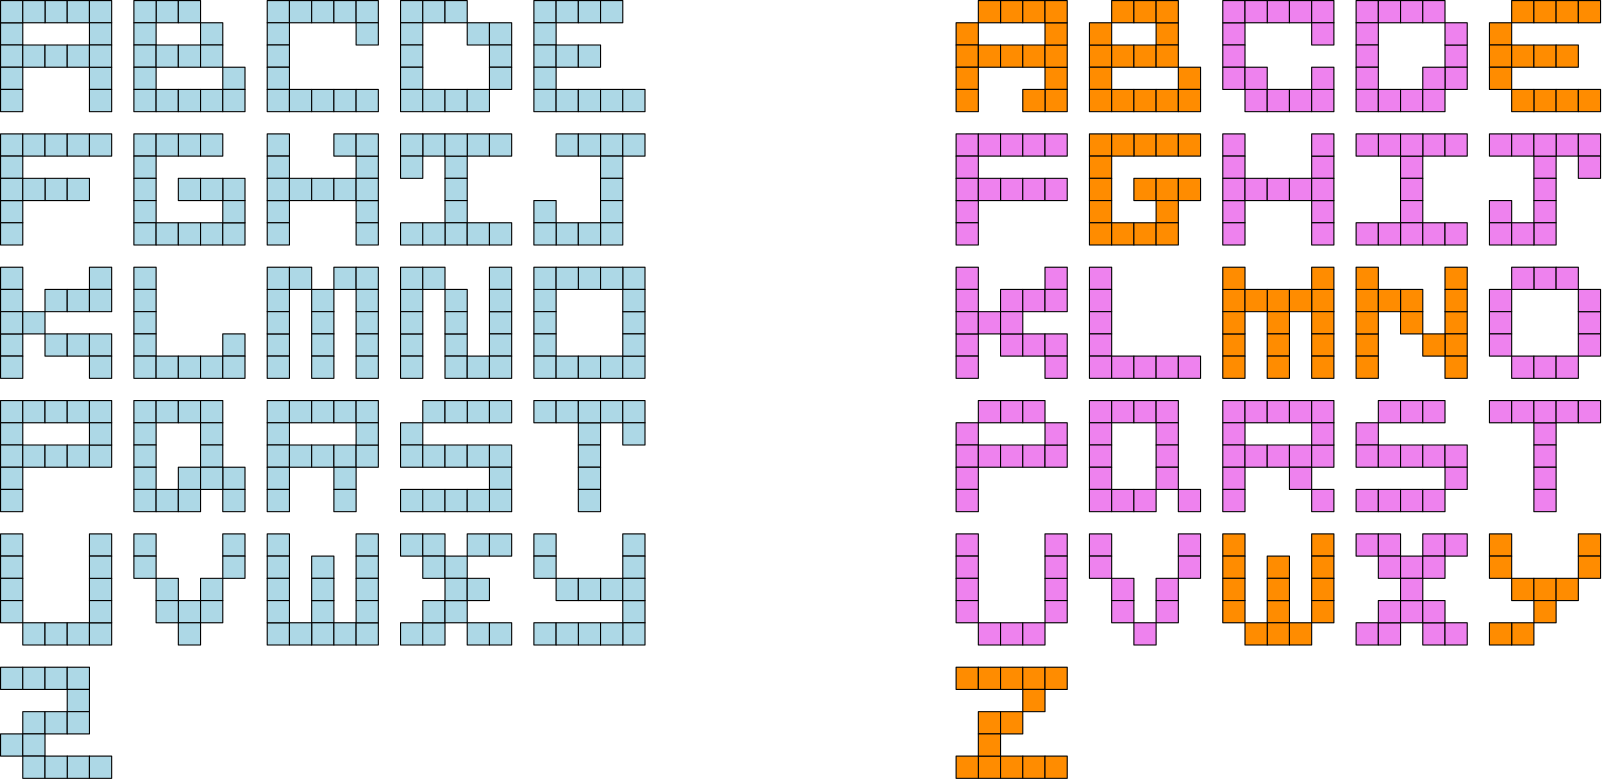 <?xml version="1.0"?>
<!DOCTYPE ipe SYSTEM "ipe.dtd">
<ipe version="70005" creator="Ipe 7.1.5">
<info created="D:20140609134415" modified="D:20141224115614"/>
<ipestyle name="basic">
<symbol name="arrow/arc(spx)">
<path stroke="sym-stroke" fill="sym-stroke" pen="sym-pen">
0 0 m
-1 0.333 l
-1 -0.333 l
h
</path>
</symbol>
<symbol name="arrow/farc(spx)">
<path stroke="sym-stroke" fill="white" pen="sym-pen">
0 0 m
-1 0.333 l
-1 -0.333 l
h
</path>
</symbol>
<symbol name="mark/circle(sx)" transformations="translations">
<path fill="sym-stroke">
0.6 0 0 0.6 0 0 e
0.4 0 0 0.4 0 0 e
</path>
</symbol>
<symbol name="mark/disk(sx)" transformations="translations">
<path fill="sym-stroke">
0.6 0 0 0.6 0 0 e
</path>
</symbol>
<symbol name="mark/fdisk(sfx)" transformations="translations">
<group>
<path fill="sym-fill">
0.5 0 0 0.5 0 0 e
</path>
<path fill="sym-stroke" fillrule="eofill">
0.6 0 0 0.6 0 0 e
0.4 0 0 0.4 0 0 e
</path>
</group>
</symbol>
<symbol name="mark/box(sx)" transformations="translations">
<path fill="sym-stroke" fillrule="eofill">
-0.6 -0.6 m
0.6 -0.6 l
0.6 0.6 l
-0.6 0.6 l
h
-0.4 -0.4 m
0.4 -0.4 l
0.4 0.4 l
-0.4 0.4 l
h
</path>
</symbol>
<symbol name="mark/square(sx)" transformations="translations">
<path fill="sym-stroke">
-0.6 -0.6 m
0.6 -0.6 l
0.6 0.6 l
-0.6 0.6 l
h
</path>
</symbol>
<symbol name="mark/fsquare(sfx)" transformations="translations">
<group>
<path fill="sym-fill">
-0.5 -0.5 m
0.5 -0.5 l
0.5 0.5 l
-0.5 0.5 l
h
</path>
<path fill="sym-stroke" fillrule="eofill">
-0.6 -0.6 m
0.6 -0.6 l
0.6 0.6 l
-0.6 0.6 l
h
-0.4 -0.4 m
0.4 -0.4 l
0.4 0.4 l
-0.4 0.4 l
h
</path>
</group>
</symbol>
<symbol name="mark/cross(sx)" transformations="translations">
<group>
<path fill="sym-stroke">
-0.43 -0.57 m
0.57 0.43 l
0.43 0.57 l
-0.57 -0.43 l
h
</path>
<path fill="sym-stroke">
-0.43 0.57 m
0.57 -0.43 l
0.43 -0.57 l
-0.57 0.43 l
h
</path>
</group>
</symbol>
<symbol name="arrow/fnormal(spx)">
<path stroke="sym-stroke" fill="white" pen="sym-pen">
0 0 m
-1 0.333 l
-1 -0.333 l
h
</path>
</symbol>
<symbol name="arrow/pointed(spx)">
<path stroke="sym-stroke" fill="sym-stroke" pen="sym-pen">
0 0 m
-1 0.333 l
-0.8 0 l
-1 -0.333 l
h
</path>
</symbol>
<symbol name="arrow/fpointed(spx)">
<path stroke="sym-stroke" fill="white" pen="sym-pen">
0 0 m
-1 0.333 l
-0.8 0 l
-1 -0.333 l
h
</path>
</symbol>
<symbol name="arrow/linear(spx)">
<path stroke="sym-stroke" pen="sym-pen">
-1 0.333 m
0 0 l
-1 -0.333 l
</path>
</symbol>
<symbol name="arrow/fdouble(spx)">
<path stroke="sym-stroke" fill="white" pen="sym-pen">
0 0 m
-1 0.333 l
-1 -0.333 l
h
-1 0 m
-2 0.333 l
-2 -0.333 l
h
</path>
</symbol>
<symbol name="arrow/double(spx)">
<path stroke="sym-stroke" fill="sym-stroke" pen="sym-pen">
0 0 m
-1 0.333 l
-1 -0.333 l
h
-1 0 m
-2 0.333 l
-2 -0.333 l
h
</path>
</symbol>
<pen name="heavier" value="0.8"/>
<pen name="fat" value="1.2"/>
<pen name="ultrafat" value="2"/>
<symbolsize name="large" value="5"/>
<symbolsize name="small" value="2"/>
<symbolsize name="tiny" value="1.1"/>
<arrowsize name="large" value="10"/>
<arrowsize name="small" value="5"/>
<arrowsize name="tiny" value="3"/>
<color name="red" value="1 0 0"/>
<color name="green" value="0 1 0"/>
<color name="blue" value="0 0 1"/>
<color name="yellow" value="1 1 0"/>
<color name="orange" value="1 0.647 0"/>
<color name="gold" value="1 0.843 0"/>
<color name="purple" value="0.627 0.125 0.941"/>
<color name="gray" value="0.745"/>
<color name="brown" value="0.647 0.165 0.165"/>
<color name="navy" value="0 0 0.502"/>
<color name="pink" value="1 0.753 0.796"/>
<color name="seagreen" value="0.18 0.545 0.341"/>
<color name="turquoise" value="0.251 0.878 0.816"/>
<color name="violet" value="0.933 0.51 0.933"/>
<color name="darkblue" value="0 0 0.545"/>
<color name="darkcyan" value="0 0.545 0.545"/>
<color name="darkgray" value="0.663"/>
<color name="darkgreen" value="0 0.392 0"/>
<color name="darkmagenta" value="0.545 0 0.545"/>
<color name="darkorange" value="1 0.549 0"/>
<color name="darkred" value="0.545 0 0"/>
<color name="lightblue" value="0.678 0.847 0.902"/>
<color name="lightcyan" value="0.878 1 1"/>
<color name="lightgray" value="0.827"/>
<color name="lightgreen" value="0.565 0.933 0.565"/>
<color name="lightyellow" value="1 1 0.878"/>
<dashstyle name="dashed" value="[4] 0"/>
<dashstyle name="dotted" value="[1 3] 0"/>
<dashstyle name="dash dotted" value="[4 2 1 2] 0"/>
<dashstyle name="dash dot dotted" value="[4 2 1 2 1 2] 0"/>
<textsize name="large" value="\large"/>
<textsize name="Large" value="\Large"/>
<textsize name="LARGE" value="\LARGE"/>
<textsize name="huge" value="\huge"/>
<textsize name="Huge" value="\Huge"/>
<textsize name="small" value="\small"/>
<textsize name="footnote" value="\footnotesize"/>
<textsize name="tiny" value="\tiny"/>
<textstyle name="center" begin="\begin{center}" end="\end{center}"/>
<textstyle name="itemize" begin="\begin{itemize}" end="\end{itemize}"/>
<textstyle name="item" begin="\begin{itemize}\item{}" end="\end{itemize}"/>
<gridsize name="4 pts" value="4"/>
<gridsize name="8 pts (~3 mm)" value="8"/>
<gridsize name="16 pts (~6 mm)" value="16"/>
<gridsize name="32 pts (~12 mm)" value="32"/>
<gridsize name="10 pts (~3.5 mm)" value="10"/>
<gridsize name="20 pts (~7 mm)" value="20"/>
<gridsize name="14 pts (~5 mm)" value="14"/>
<gridsize name="28 pts (~10 mm)" value="28"/>
<gridsize name="56 pts (~20 mm)" value="56"/>
<anglesize name="90 deg" value="90"/>
<anglesize name="60 deg" value="60"/>
<anglesize name="45 deg" value="45"/>
<anglesize name="30 deg" value="30"/>
<anglesize name="22.5 deg" value="22.5"/>
<tiling name="falling" angle="-60" step="4" width="1"/>
<tiling name="rising" angle="30" step="4" width="1"/>
</ipestyle>
<page>
<layer name="alpha"/>
<view layers="alpha" active="alpha"/>
<group layer="alpha">
<group matrix="0.5 0 0 0.5 272 424">
<path stroke="black" fill="darkorange">
160 800 m
160 784 l
176 784 l
176 800 l
h
</path>
<path stroke="black" fill="darkorange">
160 784 m
160 768 l
176 768 l
176 784 l
h
</path>
</group>
<group matrix="0.5 0 0 0.5 272 408">
<path stroke="black" fill="darkorange">
160 800 m
160 784 l
176 784 l
176 800 l
h
</path>
<path stroke="black" fill="darkorange">
160 784 m
160 768 l
176 768 l
176 784 l
h
</path>
</group>
<group matrix="0.5 0 0 0.5 304 408">
<path stroke="black" fill="darkorange">
160 800 m
160 784 l
176 784 l
176 800 l
h
</path>
<path stroke="black" fill="darkorange">
160 784 m
160 768 l
176 768 l
176 784 l
h
</path>
</group>
<group matrix="0.5 0 0 0.5 320 432">
<path stroke="black" fill="darkorange">
96 800 m
96 784 l
112 784 l
112 800 l
h
</path>
<path stroke="black" fill="darkorange">
128 800 m
128 784 l
112 784 l
112 800 l
h
</path>
</group>
<group matrix="0.5 0 0 0.5 312 416">
<path stroke="black" fill="darkorange">
96 800 m
96 784 l
112 784 l
112 800 l
h
</path>
<path stroke="black" fill="darkorange">
128 800 m
128 784 l
112 784 l
112 800 l
h
</path>
</group>
<group matrix="0.5 0 0 0.5 328 416">
<path stroke="black" fill="darkorange">
96 800 m
96 784 l
112 784 l
112 800 l
h
</path>
<path stroke="black" fill="darkorange">
128 800 m
128 784 l
112 784 l
112 800 l
h
</path>
</group>
<path matrix="0.5 0 0 0.5 304 432" stroke="black" fill="darkorange">
160 784 m
160 768 l
176 768 l
176 784 l
h
</path>
<path matrix="0.5 0 0 0.5 280 432" stroke="black" fill="darkorange">
160 800 m
160 784 l
176 784 l
176 800 l
h
</path>
<path matrix="0.5 0 0 0.5 304 440" stroke="black" fill="darkorange">
160 784 m
160 768 l
176 768 l
176 784 l
h
</path>
<path matrix="0.5 0 0 0.5 296 408" stroke="black" fill="darkorange">
160 784 m
160 768 l
176 768 l
176 784 l
h
</path>
</group>
<group>
<group matrix="0.5 0 0 0.5 360 432">
<path stroke="black" fill="darkorange">
96 800 m
96 784 l
112 784 l
112 800 l
h
</path>
<path stroke="black" fill="darkorange">
128 800 m
128 784 l
112 784 l
112 800 l
h
</path>
</group>
<group matrix="0.5 0 0 0.5 320 416">
<path stroke="black" fill="darkorange">
160 800 m
160 784 l
176 784 l
176 800 l
h
</path>
<path stroke="black" fill="darkorange">
160 784 m
160 768 l
176 768 l
176 784 l
h
</path>
</group>
<group matrix="0.5 0 0 0.5 352 400">
<path stroke="black" fill="darkorange">
96 800 m
96 784 l
112 784 l
112 800 l
h
</path>
<path stroke="black" fill="darkorange">
128 800 m
128 784 l
112 784 l
112 800 l
h
</path>
</group>
<group matrix="0.5 0 0 0.5 368 400">
<path stroke="black" fill="darkorange">
96 800 m
96 784 l
112 784 l
112 800 l
h
</path>
<path stroke="black" fill="darkorange">
128 800 m
128 784 l
112 784 l
112 800 l
h
</path>
</group>
<group matrix="0.5 0 0 0.5 360 416">
<path stroke="black" fill="darkorange">
96 800 m
96 784 l
112 784 l
112 800 l
h
</path>
<path stroke="black" fill="darkorange">
128 800 m
128 784 l
112 784 l
112 800 l
h
</path>
</group>
<group matrix="0.5 0 0 0.5 344 424">
<path stroke="black" fill="darkorange">
160 800 m
160 784 l
176 784 l
176 800 l
h
</path>
<path stroke="black" fill="darkorange">
160 784 m
160 768 l
176 768 l
176 784 l
h
</path>
</group>
<path matrix="0.5 0 0 0.5 352 408" stroke="black" fill="darkorange">
160 800 m
160 784 l
176 784 l
176 800 l
h
</path>
<path matrix="0.5 0 0 0.5 352 408" stroke="black" fill="darkorange">
160 784 m
160 768 l
176 768 l
176 784 l
h
</path>
<path matrix="0.5 0 0 0.5 344 432" stroke="black" fill="darkorange">
160 800 m
160 784 l
176 784 l
176 800 l
h
</path>
<path matrix="0.5 0 0 0.5 320 432" stroke="black" fill="darkorange">
160 784 m
160 768 l
176 768 l
176 784 l
h
</path>
</group>
<group>
<group matrix="0.5 0 0 0.5 416 432">
<path stroke="black" fill="violet">
96 800 m
96 784 l
112 784 l
112 800 l
h
</path>
<path stroke="black" fill="violet">
128 800 m
128 784 l
112 784 l
112 800 l
h
</path>
</group>
<group matrix="0.5 0 0 0.5 368 424">
<path stroke="black" fill="violet">
160 800 m
160 784 l
176 784 l
176 800 l
h
</path>
<path stroke="black" fill="violet">
160 784 m
160 768 l
176 768 l
176 784 l
h
</path>
</group>
<group matrix="0.5 0 0 0.5 408 400">
<path stroke="black" fill="violet">
96 800 m
96 784 l
112 784 l
112 800 l
h
</path>
<path stroke="black" fill="violet">
128 800 m
128 784 l
112 784 l
112 800 l
h
</path>
</group>
<path matrix="0.5 0 0 0.5 424 400" stroke="black" fill="violet">
96 800 m
96 784 l
112 784 l
112 800 l
h
</path>
<path matrix="0.5 0 0 0.5 424 400" stroke="black" fill="violet">
128 800 m
128 784 l
112 784 l
112 800 l
h
</path>
<path matrix="0.5 0 0 0.5 424 432" stroke="black" fill="violet">
128 800 m
128 784 l
112 784 l
112 800 l
h
</path>
<path matrix="0.5 0 0 0.5 424 424" stroke="black" fill="violet">
128 800 m
128 784 l
112 784 l
112 800 l
h
</path>
<path matrix="0.5 0 0 0.5 400 432" stroke="black" fill="violet">
96 800 m
96 784 l
112 784 l
112 800 l
h
</path>
<path matrix="0.5 0 0 0.5 400 432" stroke="black" fill="violet">
128 800 m
128 784 l
112 784 l
112 800 l
h
</path>
<path matrix="0.5 0 0 0.5 368 408" stroke="black" fill="violet">
160 800 m
160 784 l
176 784 l
176 800 l
h
</path>
<path matrix="0.5 0 0 0.5 400 416" stroke="black" fill="violet">
160 784 m
160 768 l
176 768 l
176 784 l
h
</path>
<path matrix="0.5 0 0 0.5 408 408" stroke="black" fill="violet">
96 800 m
96 784 l
112 784 l
112 800 l
h
</path>
</group>
<group>
<group matrix="0.5 0 0 0.5 416 432">
<path stroke="black" fill="violet">
160 800 m
160 784 l
176 784 l
176 800 l
h
</path>
<path stroke="black" fill="violet">
160 784 m
160 768 l
176 768 l
176 784 l
h
</path>
</group>
<group matrix="0.5 0 0 0.5 416 416">
<path stroke="black" fill="violet">
160 800 m
160 784 l
176 784 l
176 800 l
h
</path>
<path stroke="black" fill="violet">
160 784 m
160 768 l
176 768 l
176 784 l
h
</path>
</group>
<group matrix="0.5 0 0 0.5 448 400">
<path stroke="black" fill="violet">
96 800 m
96 784 l
112 784 l
112 800 l
h
</path>
<path stroke="black" fill="violet">
128 800 m
128 784 l
112 784 l
112 800 l
h
</path>
</group>
<group matrix="0.5 0 0 0.5 464 400">
<path stroke="black" fill="violet">
96 800 m
96 784 l
112 784 l
112 800 l
h
</path>
<path stroke="black" fill="violet">
128 800 m
128 784 l
112 784 l
112 800 l
h
</path>
</group>
<group matrix="0.5 0 0 0.5 456 432">
<path stroke="black" fill="violet">
96 800 m
96 784 l
112 784 l
112 800 l
h
</path>
<path stroke="black" fill="violet">
128 800 m
128 784 l
112 784 l
112 800 l
h
</path>
</group>
<group matrix="0.5 0 0 0.5 448 416">
<path stroke="black" fill="violet">
160 800 m
160 784 l
176 784 l
176 800 l
h
</path>
<path stroke="black" fill="violet">
160 784 m
160 768 l
176 768 l
176 784 l
h
</path>
</group>
<path matrix="0.5 0 0 0.5 472 424" stroke="black" fill="violet">
128 800 m
128 784 l
112 784 l
112 800 l
h
</path>
<path matrix="0.5 0 0 0.5 472 432" stroke="black" fill="violet">
96 800 m
96 784 l
112 784 l
112 800 l
h
</path>
<path matrix="0.5 0 0 0.5 472 408" stroke="black" fill="violet">
96 800 m
96 784 l
112 784 l
112 800 l
h
</path>
</group>
<group>
<group matrix="0.5 0 0 0.5 272 384">
<path stroke="black" fill="violet">
160 800 m
160 784 l
176 784 l
176 800 l
h
</path>
<path stroke="black" fill="violet">
160 784 m
160 768 l
176 768 l
176 784 l
h
</path>
</group>
<group matrix="0.5 0 0 0.5 272 360">
<path stroke="black" fill="violet">
160 800 m
160 784 l
176 784 l
176 800 l
h
</path>
<path stroke="black" fill="violet">
160 784 m
160 768 l
176 768 l
176 784 l
h
</path>
</group>
<group matrix="0.5 0 0 0.5 312 384">
<path stroke="black" fill="violet">
96 800 m
96 784 l
112 784 l
112 800 l
h
</path>
<path stroke="black" fill="violet">
128 800 m
128 784 l
112 784 l
112 800 l
h
</path>
</group>
<group matrix="0.5 0 0 0.5 328 384">
<path stroke="black" fill="violet">
96 800 m
96 784 l
112 784 l
112 800 l
h
</path>
<path stroke="black" fill="violet">
128 800 m
128 784 l
112 784 l
112 800 l
h
</path>
</group>
<path matrix="0.5 0 0 0.5 304 368" stroke="black" fill="violet">
96 800 m
96 784 l
112 784 l
112 800 l
h
</path>
<group matrix="0.5 0 0 0.5 320 368">
<path stroke="black" fill="violet">
96 800 m
96 784 l
112 784 l
112 800 l
h
</path>
<path stroke="black" fill="violet">
128 800 m
128 784 l
112 784 l
112 800 l
h
</path>
</group>
<path matrix="0.5 0 0 0.5 304 368" stroke="black" fill="violet">
128 800 m
128 784 l
112 784 l
112 800 l
h
</path>
<path matrix="0.5 0 0 0.5 328 368" stroke="black" fill="violet">
128 800 m
128 784 l
112 784 l
112 800 l
h
</path>
</group>
<group>
<group matrix="0.5 0 0 0.5 368 384">
<path stroke="black" fill="darkorange">
96 800 m
96 784 l
112 784 l
112 800 l
h
</path>
<path stroke="black" fill="darkorange">
128 800 m
128 784 l
112 784 l
112 800 l
h
</path>
</group>
<group matrix="0.5 0 0 0.5 352 384">
<path stroke="black" fill="darkorange">
96 800 m
96 784 l
112 784 l
112 800 l
h
</path>
<path stroke="black" fill="darkorange">
128 800 m
128 784 l
112 784 l
112 800 l
h
</path>
</group>
<group matrix="0.5 0 0 0.5 320 376">
<path stroke="black" fill="darkorange">
160 800 m
160 784 l
176 784 l
176 800 l
h
</path>
<path stroke="black" fill="darkorange">
160 784 m
160 768 l
176 768 l
176 784 l
h
</path>
</group>
<group matrix="0.5 0 0 0.5 320 360">
<path stroke="black" fill="darkorange">
160 800 m
160 784 l
176 784 l
176 800 l
h
</path>
<path stroke="black" fill="darkorange">
160 784 m
160 768 l
176 768 l
176 784 l
h
</path>
</group>
<group matrix="0.5 0 0 0.5 360 352">
<path stroke="black" fill="darkorange">
96 800 m
96 784 l
112 784 l
112 800 l
h
</path>
<path stroke="black" fill="darkorange">
128 800 m
128 784 l
112 784 l
112 800 l
h
</path>
</group>
<group matrix="0.5 0 0 0.5 368 368">
<path stroke="black" fill="darkorange">
96 800 m
96 784 l
112 784 l
112 800 l
h
</path>
<path stroke="black" fill="darkorange">
128 800 m
128 784 l
112 784 l
112 800 l
h
</path>
</group>
<group matrix="0.5 0 0 0.5 344 360">
<path stroke="black" fill="darkorange">
160 800 m
160 784 l
176 784 l
176 800 l
h
</path>
<path stroke="black" fill="darkorange">
160 784 m
160 768 l
176 768 l
176 784 l
h
</path>
</group>
<path matrix="0.5 0 0 0.5 352 384" stroke="black" fill="darkorange">
160 800 m
160 784 l
176 784 l
176 800 l
h
</path>
<path matrix="0.5 0 0 0.5 352 376" stroke="black" fill="darkorange">
160 784 m
160 768 l
176 768 l
176 784 l
h
</path>
</group>
<group>
<group matrix="0.5 0 0 0.5 368 384">
<path stroke="black" fill="violet">
160 800 m
160 784 l
176 784 l
176 800 l
h
</path>
<path stroke="black" fill="violet">
160 784 m
160 768 l
176 768 l
176 784 l
h
</path>
</group>
<group matrix="0.5 0 0 0.5 368 360">
<path stroke="black" fill="violet">
160 800 m
160 784 l
176 784 l
176 800 l
h
</path>
<path stroke="black" fill="violet">
160 784 m
160 768 l
176 768 l
176 784 l
h
</path>
</group>
<group matrix="0.5 0 0 0.5 400 360">
<path stroke="black" fill="violet">
160 800 m
160 784 l
176 784 l
176 800 l
h
</path>
<path stroke="black" fill="violet">
160 784 m
160 768 l
176 768 l
176 784 l
h
</path>
</group>
<group matrix="0.5 0 0 0.5 400 368">
<path stroke="black" fill="violet">
96 800 m
96 784 l
112 784 l
112 800 l
h
</path>
<path stroke="black" fill="violet">
128 800 m
128 784 l
112 784 l
112 800 l
h
</path>
</group>
<group matrix="0.5 0 0 0.5 416 368">
<path stroke="black" fill="violet">
96 800 m
96 784 l
112 784 l
112 800 l
h
</path>
<path stroke="black" fill="violet">
128 800 m
128 784 l
112 784 l
112 800 l
h
</path>
</group>
<group matrix="0.5 0 0 0.5 400 376">
<path stroke="black" fill="violet">
160 800 m
160 784 l
176 784 l
176 800 l
h
</path>
<path stroke="black" fill="violet">
160 784 m
160 768 l
176 768 l
176 784 l
h
</path>
</group>
<path matrix="0.5 0 0 0.5 424 384" stroke="black" fill="violet">
128 800 m
128 784 l
112 784 l
112 800 l
h
</path>
</group>
<group>
<group matrix="0.5 0 0 0.5 432 376">
<path stroke="black" fill="violet">
160 800 m
160 784 l
176 784 l
176 800 l
h
</path>
<path stroke="black" fill="violet">
160 784 m
160 768 l
176 768 l
176 784 l
h
</path>
</group>
<group matrix="0.5 0 0 0.5 432 360">
<path stroke="black" fill="violet">
160 800 m
160 784 l
176 784 l
176 800 l
h
</path>
<path stroke="black" fill="violet">
160 784 m
160 768 l
176 768 l
176 784 l
h
</path>
</group>
<group matrix="0.5 0 0 0.5 448 352">
<path stroke="black" fill="violet">
96 800 m
96 784 l
112 784 l
112 800 l
h
</path>
<path stroke="black" fill="violet">
128 800 m
128 784 l
112 784 l
112 800 l
h
</path>
</group>
<group matrix="0.5 0 0 0.5 472 352">
<path stroke="black" fill="violet">
96 800 m
96 784 l
112 784 l
112 800 l
h
</path>
<path stroke="black" fill="violet">
128 800 m
128 784 l
112 784 l
112 800 l
h
</path>
</group>
<group matrix="0.5 0 0 0.5 472 384">
<path stroke="black" fill="violet">
96 800 m
96 784 l
112 784 l
112 800 l
h
</path>
<path stroke="black" fill="violet">
128 800 m
128 784 l
112 784 l
112 800 l
h
</path>
</group>
<group matrix="0.5 0 0 0.5 456 384">
<path stroke="black" fill="violet">
96 800 m
96 784 l
112 784 l
112 800 l
h
</path>
<path stroke="black" fill="violet">
128 800 m
128 784 l
112 784 l
112 800 l
h
</path>
</group>
<path matrix="0.5 0 0 0.5 416 384" stroke="black" fill="violet">
160 800 m
160 784 l
176 784 l
176 800 l
h
</path>
</group>
<group>
<group matrix="0.5 0 0 0.5 520 384">
<path stroke="black" fill="violet">
96 800 m
96 784 l
112 784 l
112 800 l
h
</path>
<path stroke="black" fill="violet">
128 800 m
128 784 l
112 784 l
112 800 l
h
</path>
</group>
<group matrix="0.5 0 0 0.5 464 360">
<path stroke="black" fill="violet">
160 800 m
160 784 l
176 784 l
176 800 l
h
</path>
<path stroke="black" fill="violet">
160 784 m
160 768 l
176 768 l
176 784 l
h
</path>
</group>
<group matrix="0.5 0 0 0.5 496 384">
<path stroke="black" fill="violet">
96 800 m
96 784 l
112 784 l
112 800 l
h
</path>
<path stroke="black" fill="violet">
128 800 m
128 784 l
112 784 l
112 800 l
h
</path>
</group>
<group matrix="0.5 0 0 0.5 480 376">
<path stroke="black" fill="violet">
160 800 m
160 784 l
176 784 l
176 800 l
h
</path>
<path stroke="black" fill="violet">
160 784 m
160 768 l
176 768 l
176 784 l
h
</path>
</group>
<group matrix="0.5 0 0 0.5 480 360">
<path stroke="black" fill="violet">
160 800 m
160 784 l
176 784 l
176 800 l
h
</path>
<path stroke="black" fill="violet">
160 784 m
160 768 l
176 768 l
176 784 l
h
</path>
</group>
<path matrix="0.5 0 0 0.5 480 384" stroke="black" fill="violet">
160 800 m
160 784 l
176 784 l
176 800 l
h
</path>
<path matrix="0.5 0 0 0.5 472 352" stroke="black" fill="violet">
160 800 m
160 784 l
176 784 l
176 800 l
h
</path>
<path matrix="0.5 0 0 0.5 496 376" stroke="black" fill="violet">
160 800 m
160 784 l
176 784 l
176 800 l
h
</path>
</group>
<group>
<group matrix="0.5 0 0 0.5 272 336">
<path stroke="black" fill="violet">
160 800 m
160 784 l
176 784 l
176 800 l
h
</path>
<path stroke="black" fill="violet">
160 784 m
160 768 l
176 768 l
176 784 l
h
</path>
</group>
<group matrix="0.5 0 0 0.5 272 312">
<path stroke="black" fill="violet">
160 800 m
160 784 l
176 784 l
176 800 l
h
</path>
<path stroke="black" fill="violet">
160 784 m
160 768 l
176 768 l
176 784 l
h
</path>
</group>
<group matrix="0.5 0 0 0.5 304 320">
<path stroke="black" fill="violet">
96 800 m
96 784 l
112 784 l
112 800 l
h
</path>
<path stroke="black" fill="violet">
128 800 m
128 784 l
112 784 l
112 800 l
h
</path>
</group>
<group matrix="0.5 0 0 0.5 320 328">
<path stroke="black" fill="violet">
96 800 m
96 784 l
112 784 l
112 800 l
h
</path>
<path stroke="black" fill="violet">
128 800 m
128 784 l
112 784 l
112 800 l
h
</path>
</group>
<group matrix="0.5 0 0 0.5 320 312">
<path stroke="black" fill="violet">
96 800 m
96 784 l
112 784 l
112 800 l
h
</path>
<path stroke="black" fill="violet">
128 800 m
128 784 l
112 784 l
112 800 l
h
</path>
</group>
<group matrix="0.5 0 0 0.5 304 336">
<path stroke="black" fill="violet">
160 800 m
160 784 l
176 784 l
176 800 l
h
</path>
<path stroke="black" fill="violet">
160 784 m
160 768 l
176 768 l
176 784 l
h
</path>
</group>
<group matrix="0.5 0 0 0.5 304 312">
<path stroke="black" fill="violet">
160 800 m
160 784 l
176 784 l
176 800 l
h
</path>
<path stroke="black" fill="violet">
160 784 m
160 768 l
176 768 l
176 784 l
h
</path>
</group>
<path matrix="0.5 0 0 0.5 288 328" stroke="black" fill="violet">
160 784 m
160 768 l
176 768 l
176 784 l
h
</path>
</group>
<group>
<group matrix="0.5 0 0 0.5 320 336">
<path stroke="black" fill="violet">
160 800 m
160 784 l
176 784 l
176 800 l
h
</path>
<path stroke="black" fill="violet">
160 784 m
160 768 l
176 768 l
176 784 l
h
</path>
</group>
<group matrix="0.5 0 0 0.5 320 320">
<path stroke="black" fill="violet">
160 800 m
160 784 l
176 784 l
176 800 l
h
</path>
<path stroke="black" fill="violet">
160 784 m
160 768 l
176 768 l
176 784 l
h
</path>
</group>
<group matrix="0.5 0 0 0.5 352 304">
<path stroke="black" fill="violet">
96 800 m
96 784 l
112 784 l
112 800 l
h
</path>
<path stroke="black" fill="violet">
128 800 m
128 784 l
112 784 l
112 800 l
h
</path>
</group>
<group matrix="0.5 0 0 0.5 368 304">
<path stroke="black" fill="violet">
96 800 m
96 784 l
112 784 l
112 800 l
h
</path>
<path stroke="black" fill="violet">
128 800 m
128 784 l
112 784 l
112 800 l
h
</path>
</group>
<path matrix="0.5 0 0 0.5 352 312" stroke="black" fill="violet">
160 784 m
160 768 l
176 768 l
176 784 l
h
</path>
</group>
<group>
<group matrix="0.5 0 0 0.5 368 312">
<path stroke="black" fill="darkorange">
160 800 m
160 784 l
176 784 l
176 800 l
h
</path>
<path stroke="black" fill="darkorange">
160 784 m
160 768 l
176 768 l
176 784 l
h
</path>
</group>
<group matrix="0.5 0 0 0.5 368 328">
<path stroke="black" fill="darkorange">
160 800 m
160 784 l
176 784 l
176 800 l
h
</path>
<path stroke="black" fill="darkorange">
160 784 m
160 768 l
176 768 l
176 784 l
h
</path>
</group>
<group matrix="0.5 0 0 0.5 384 328">
<path stroke="black" fill="darkorange">
160 800 m
160 784 l
176 784 l
176 800 l
h
</path>
<path stroke="black" fill="darkorange">
160 784 m
160 768 l
176 768 l
176 784 l
h
</path>
</group>
<group matrix="0.5 0 0 0.5 384 312">
<path stroke="black" fill="darkorange">
160 800 m
160 784 l
176 784 l
176 800 l
h
</path>
<path stroke="black" fill="darkorange">
160 784 m
160 768 l
176 768 l
176 784 l
h
</path>
</group>
<group matrix="0.5 0 0 0.5 400 328">
<path stroke="black" fill="darkorange">
160 800 m
160 784 l
176 784 l
176 800 l
h
</path>
<path stroke="black" fill="darkorange">
160 784 m
160 768 l
176 768 l
176 784 l
h
</path>
</group>
<group matrix="0.5 0 0 0.5 400 312">
<path stroke="black" fill="darkorange">
160 800 m
160 784 l
176 784 l
176 800 l
h
</path>
<path stroke="black" fill="darkorange">
160 784 m
160 768 l
176 768 l
176 784 l
h
</path>
</group>
<path matrix="0.5 0 0 0.5 400 336" stroke="black" fill="darkorange">
96 800 m
96 784 l
112 784 l
112 800 l
h
</path>
<path matrix="0.5 0 0 0.5 400 328" stroke="black" fill="darkorange">
128 800 m
128 784 l
112 784 l
112 800 l
h
</path>
<path matrix="0.5 0 0 0.5 424 328" stroke="black" fill="darkorange">
96 800 m
96 784 l
112 784 l
112 800 l
h
</path>
<path matrix="0.5 0 0 0.5 424 336" stroke="black" fill="darkorange">
128 800 m
128 784 l
112 784 l
112 800 l
h
</path>
</group>
<group>
<group matrix="0.5 0 0 0.5 416 312">
<path stroke="black" fill="darkorange">
160 800 m
160 784 l
176 784 l
176 800 l
h
</path>
<path stroke="black" fill="darkorange">
160 784 m
160 768 l
176 768 l
176 784 l
h
</path>
</group>
<group matrix="0.5 0 0 0.5 416 328">
<path stroke="black" fill="darkorange">
160 800 m
160 784 l
176 784 l
176 800 l
h
</path>
<path stroke="black" fill="darkorange">
160 784 m
160 768 l
176 768 l
176 784 l
h
</path>
</group>
<group matrix="0.5 0 0 0.5 448 320">
<path stroke="black" fill="darkorange">
160 800 m
160 784 l
176 784 l
176 800 l
h
</path>
<path stroke="black" fill="darkorange">
160 784 m
160 768 l
176 768 l
176 784 l
h
</path>
</group>
<group matrix="0.5 0 0 0.5 432 328">
<path stroke="black" fill="darkorange">
160 800 m
160 784 l
176 784 l
176 800 l
h
</path>
<path stroke="black" fill="darkorange">
160 784 m
160 768 l
176 768 l
176 784 l
h
</path>
</group>
<path matrix="0.5 0 0 0.5 448 336" stroke="black" fill="darkorange">
96 800 m
96 784 l
112 784 l
112 800 l
h
</path>
<path matrix="0.5 0 0 0.5 448 328" stroke="black" fill="darkorange">
128 800 m
128 784 l
112 784 l
112 800 l
h
</path>
<path matrix="0.5 0 0 0.5 472 312" stroke="black" fill="darkorange">
96 800 m
96 784 l
112 784 l
112 800 l
h
</path>
<path matrix="0.5 0 0 0.5 472 304" stroke="black" fill="darkorange">
128 800 m
128 784 l
112 784 l
112 800 l
h
</path>
<path matrix="0.5 0 0 0.5 448 336" stroke="black" fill="darkorange">
160 800 m
160 784 l
176 784 l
176 800 l
h
</path>
<path matrix="0.5 0 0 0.5 448 336" stroke="black" fill="darkorange">
160 784 m
160 768 l
176 768 l
176 784 l
h
</path>
</group>
<group>
<group matrix="0.5 0 0 0.5 464 328">
<path stroke="black" fill="violet">
160 800 m
160 784 l
176 784 l
176 800 l
h
</path>
<path stroke="black" fill="violet">
160 784 m
160 768 l
176 768 l
176 784 l
h
</path>
</group>
<group matrix="0.5 0 0 0.5 504 304">
<path stroke="black" fill="violet">
96 800 m
96 784 l
112 784 l
112 800 l
h
</path>
<path stroke="black" fill="violet">
128 800 m
128 784 l
112 784 l
112 800 l
h
</path>
</group>
<group matrix="0.5 0 0 0.5 496 320">
<path stroke="black" fill="violet">
160 800 m
160 784 l
176 784 l
176 800 l
h
</path>
<path stroke="black" fill="violet">
160 784 m
160 768 l
176 768 l
176 784 l
h
</path>
</group>
<group matrix="0.5 0 0 0.5 512 336">
<path stroke="black" fill="violet">
96 800 m
96 784 l
112 784 l
112 800 l
h
</path>
<path stroke="black" fill="violet">
128 800 m
128 784 l
112 784 l
112 800 l
h
</path>
</group>
<path matrix="0.5 0 0 0.5 496 336" stroke="black" fill="violet">
128 800 m
128 784 l
112 784 l
112 800 l
h
</path>
<path matrix="0.5 0 0 0.5 496 336" stroke="black" fill="violet">
160 784 m
160 768 l
176 768 l
176 784 l
h
</path>
<path matrix="0.5 0 0 0.5 520 304" stroke="black" fill="violet">
96 800 m
96 784 l
112 784 l
112 800 l
h
</path>
<path matrix="0.5 0 0 0.5 464 312" stroke="black" fill="violet">
160 800 m
160 784 l
176 784 l
176 800 l
h
</path>
</group>
<group>
<group matrix="0.5 0 0 0.5 480 280">
<path stroke="black" fill="violet">
160 800 m
160 784 l
176 784 l
176 800 l
h
</path>
<path stroke="black" fill="violet">
160 784 m
160 768 l
176 768 l
176 784 l
h
</path>
</group>
<group matrix="0.5 0 0 0.5 480 264">
<path stroke="black" fill="violet">
160 800 m
160 784 l
176 784 l
176 800 l
h
</path>
<path stroke="black" fill="violet">
160 784 m
160 768 l
176 768 l
176 784 l
h
</path>
</group>
<group matrix="0.5 0 0 0.5 496 288">
<path stroke="black" fill="violet">
96 800 m
96 784 l
112 784 l
112 800 l
h
</path>
<path stroke="black" fill="violet">
128 800 m
128 784 l
112 784 l
112 800 l
h
</path>
</group>
<group matrix="0.5 0 0 0.5 512 288">
<path stroke="black" fill="violet">
96 800 m
96 784 l
112 784 l
112 800 l
h
</path>
<path stroke="black" fill="violet">
128 800 m
128 784 l
112 784 l
112 800 l
h
</path>
</group>
<path matrix="0.5 0 0 0.5 496 288" stroke="black" fill="violet">
160 800 m
160 784 l
176 784 l
176 800 l
h
</path>
</group>
<group>
<group matrix="0.5 0 0 0.5 456 288">
<path stroke="black" fill="violet">
96 800 m
96 784 l
112 784 l
112 800 l
h
</path>
<path stroke="black" fill="violet">
128 800 m
128 784 l
112 784 l
112 800 l
h
</path>
</group>
<group matrix="0.5 0 0 0.5 416 280">
<path stroke="black" fill="violet">
160 800 m
160 784 l
176 784 l
176 800 l
h
</path>
<path stroke="black" fill="violet">
160 784 m
160 768 l
176 768 l
176 784 l
h
</path>
</group>
<group matrix="0.5 0 0 0.5 456 272">
<path stroke="black" fill="violet">
96 800 m
96 784 l
112 784 l
112 800 l
h
</path>
<path stroke="black" fill="violet">
128 800 m
128 784 l
112 784 l
112 800 l
h
</path>
</group>
<group matrix="0.5 0 0 0.5 472 272">
<path stroke="black" fill="violet">
96 800 m
96 784 l
112 784 l
112 800 l
h
</path>
<path stroke="black" fill="violet">
128 800 m
128 784 l
112 784 l
112 800 l
h
</path>
</group>
<group matrix="0.5 0 0 0.5 448 256">
<path stroke="black" fill="violet">
96 800 m
96 784 l
112 784 l
112 800 l
h
</path>
<path stroke="black" fill="violet">
128 800 m
128 784 l
112 784 l
112 800 l
h
</path>
</group>
<group matrix="0.5 0 0 0.5 464 256">
<path stroke="black" fill="violet">
96 800 m
96 784 l
112 784 l
112 800 l
h
</path>
<path stroke="black" fill="violet">
128 800 m
128 784 l
112 784 l
112 800 l
h
</path>
</group>
<path matrix="0.5 0 0 0.5 472 288" stroke="black" fill="violet">
96 800 m
96 784 l
112 784 l
112 800 l
h
</path>
<path matrix="0.5 0 0 0.5 448 264" stroke="black" fill="violet">
160 800 m
160 784 l
176 784 l
176 800 l
h
</path>
</group>
<group>
<group matrix="0.5 0 0 0.5 400 288">
<path stroke="black" fill="violet">
96 800 m
96 784 l
112 784 l
112 800 l
h
</path>
<path stroke="black" fill="violet">
128 800 m
128 784 l
112 784 l
112 800 l
h
</path>
</group>
<group matrix="0.5 0 0 0.5 416 288">
<path stroke="black" fill="violet">
96 800 m
96 784 l
112 784 l
112 800 l
h
</path>
<path stroke="black" fill="violet">
128 800 m
128 784 l
112 784 l
112 800 l
h
</path>
</group>
<group matrix="0.5 0 0 0.5 368 280">
<path stroke="black" fill="violet">
160 800 m
160 784 l
176 784 l
176 800 l
h
</path>
<path stroke="black" fill="violet">
160 784 m
160 768 l
176 768 l
176 784 l
h
</path>
</group>
<group matrix="0.5 0 0 0.5 368 264">
<path stroke="black" fill="violet">
160 800 m
160 784 l
176 784 l
176 800 l
h
</path>
<path stroke="black" fill="violet">
160 784 m
160 768 l
176 768 l
176 784 l
h
</path>
</group>
<group matrix="0.5 0 0 0.5 408 272">
<path stroke="black" fill="violet">
96 800 m
96 784 l
112 784 l
112 800 l
h
</path>
<path stroke="black" fill="violet">
128 800 m
128 784 l
112 784 l
112 800 l
h
</path>
</group>
<group matrix="0.5 0 0 0.5 424 272">
<path stroke="black" fill="violet">
96 800 m
96 784 l
112 784 l
112 800 l
h
</path>
<path stroke="black" fill="violet">
128 800 m
128 784 l
112 784 l
112 800 l
h
</path>
</group>
<group matrix="0.5 0 0 0.5 400 288">
<path stroke="black" fill="violet">
160 800 m
160 784 l
176 784 l
176 800 l
h
</path>
<path stroke="black" fill="violet">
160 784 m
160 768 l
176 768 l
176 784 l
h
</path>
</group>
<path matrix="0.5 0 0 0.5 392 264" stroke="black" fill="violet">
160 800 m
160 784 l
176 784 l
176 800 l
h
</path>
<path matrix="0.5 0 0 0.5 400 264" stroke="black" fill="violet">
160 784 m
160 768 l
176 768 l
176 784 l
h
</path>
</group>
<group>
<group matrix="0.5 0 0 0.5 352 288">
<path stroke="black" fill="violet">
96 800 m
96 784 l
112 784 l
112 800 l
h
</path>
<path stroke="black" fill="violet">
128 800 m
128 784 l
112 784 l
112 800 l
h
</path>
</group>
<group matrix="0.5 0 0 0.5 368 288">
<path stroke="black" fill="violet">
96 800 m
96 784 l
112 784 l
112 800 l
h
</path>
<path stroke="black" fill="violet">
128 800 m
128 784 l
112 784 l
112 800 l
h
</path>
</group>
<group matrix="0.5 0 0 0.5 320 280">
<path stroke="black" fill="violet">
160 800 m
160 784 l
176 784 l
176 800 l
h
</path>
<path stroke="black" fill="violet">
160 784 m
160 768 l
176 768 l
176 784 l
h
</path>
</group>
<group matrix="0.5 0 0 0.5 320 264">
<path stroke="black" fill="violet">
160 800 m
160 784 l
176 784 l
176 800 l
h
</path>
<path stroke="black" fill="violet">
160 784 m
160 768 l
176 768 l
176 784 l
h
</path>
</group>
<group matrix="0.5 0 0 0.5 360 256">
<path stroke="black" fill="violet">
96 800 m
96 784 l
112 784 l
112 800 l
h
</path>
<path stroke="black" fill="violet">
128 800 m
128 784 l
112 784 l
112 800 l
h
</path>
</group>
<group matrix="0.5 0 0 0.5 344 280">
<path stroke="black" fill="violet">
160 800 m
160 784 l
176 784 l
176 800 l
h
</path>
<path stroke="black" fill="violet">
160 784 m
160 768 l
176 768 l
176 784 l
h
</path>
</group>
<path matrix="0.5 0 0 0.5 368 264" stroke="black" fill="violet">
128 800 m
128 784 l
112 784 l
112 800 l
h
</path>
<path matrix="0.5 0 0 0.5 352 264" stroke="black" fill="violet">
160 784 m
160 768 l
176 768 l
176 784 l
h
</path>
</group>
<group>
<group matrix="0.5 0 0 0.5 320 288">
<path stroke="black" fill="violet">
96 800 m
96 784 l
112 784 l
112 800 l
h
</path>
<path stroke="black" fill="violet">
128 800 m
128 784 l
112 784 l
112 800 l
h
</path>
</group>
<group matrix="0.5 0 0 0.5 272 280">
<path stroke="black" fill="violet">
160 800 m
160 784 l
176 784 l
176 800 l
h
</path>
<path stroke="black" fill="violet">
160 784 m
160 768 l
176 768 l
176 784 l
h
</path>
</group>
<group matrix="0.5 0 0 0.5 272 264">
<path stroke="black" fill="violet">
160 800 m
160 784 l
176 784 l
176 800 l
h
</path>
<path stroke="black" fill="violet">
160 784 m
160 768 l
176 768 l
176 784 l
h
</path>
</group>
<group matrix="0.5 0 0 0.5 312 272">
<path stroke="black" fill="violet">
96 800 m
96 784 l
112 784 l
112 800 l
h
</path>
<path stroke="black" fill="violet">
128 800 m
128 784 l
112 784 l
112 800 l
h
</path>
</group>
<group matrix="0.5 0 0 0.5 328 272">
<path stroke="black" fill="violet">
96 800 m
96 784 l
112 784 l
112 800 l
h
</path>
<path stroke="black" fill="violet">
128 800 m
128 784 l
112 784 l
112 800 l
h
</path>
</group>
<path matrix="0.5 0 0 0.5 304 288" stroke="black" fill="violet">
128 800 m
128 784 l
112 784 l
112 800 l
h
</path>
<path matrix="0.5 0 0 0.5 304 288" stroke="black" fill="violet">
160 784 m
160 768 l
176 768 l
176 784 l
h
</path>
</group>
<group>
<group matrix="0.5 0 0 0.5 272 240">
<path stroke="black" fill="violet">
160 800 m
160 784 l
176 784 l
176 800 l
h
</path>
<path stroke="black" fill="violet">
160 784 m
160 768 l
176 768 l
176 784 l
h
</path>
</group>
<group matrix="0.5 0 0 0.5 272 224">
<path stroke="black" fill="violet">
160 800 m
160 784 l
176 784 l
176 800 l
h
</path>
<path stroke="black" fill="violet">
160 784 m
160 768 l
176 768 l
176 784 l
h
</path>
</group>
<group matrix="0.5 0 0 0.5 312 208">
<path stroke="black" fill="violet">
96 800 m
96 784 l
112 784 l
112 800 l
h
</path>
<path stroke="black" fill="violet">
128 800 m
128 784 l
112 784 l
112 800 l
h
</path>
</group>
<group matrix="0.5 0 0 0.5 304 224">
<path stroke="black" fill="violet">
160 800 m
160 784 l
176 784 l
176 800 l
h
</path>
<path stroke="black" fill="violet">
160 784 m
160 768 l
176 768 l
176 784 l
h
</path>
</group>
<group matrix="0.5 0 0 0.5 304 240">
<path stroke="black" fill="violet">
160 800 m
160 784 l
176 784 l
176 800 l
h
</path>
<path stroke="black" fill="violet">
160 784 m
160 768 l
176 768 l
176 784 l
h
</path>
</group>
<path matrix="0.5 0 0 0.5 328 208" stroke="black" fill="violet">
96 800 m
96 784 l
112 784 l
112 800 l
h
</path>
</group>
<group>
<group matrix="0.5 0 0 0.5 320 240">
<path stroke="black" fill="violet">
160 800 m
160 784 l
176 784 l
176 800 l
h
</path>
<path stroke="black" fill="violet">
160 784 m
160 768 l
176 768 l
176 784 l
h
</path>
</group>
<group matrix="0.5 0 0 0.5 344 224">
<path stroke="black" fill="violet">
160 800 m
160 784 l
176 784 l
176 800 l
h
</path>
<path stroke="black" fill="violet">
160 784 m
160 768 l
176 768 l
176 784 l
h
</path>
</group>
<group matrix="0.5 0 0 0.5 352 240">
<path stroke="black" fill="violet">
160 800 m
160 784 l
176 784 l
176 800 l
h
</path>
<path stroke="black" fill="violet">
160 784 m
160 768 l
176 768 l
176 784 l
h
</path>
</group>
<group matrix="0.5 0 0 0.5 328 224">
<path stroke="black" fill="violet">
160 800 m
160 784 l
176 784 l
176 800 l
h
</path>
<path stroke="black" fill="violet">
160 784 m
160 768 l
176 768 l
176 784 l
h
</path>
</group>
<path matrix="0.5 0 0 0.5 336 216" stroke="black" fill="violet">
160 784 m
160 768 l
176 768 l
176 784 l
h
</path>
</group>
<group>
<group matrix="0.5 0 0 0.5 368 240">
<path stroke="black" fill="darkorange">
160 800 m
160 784 l
176 784 l
176 800 l
h
</path>
<path stroke="black" fill="darkorange">
160 784 m
160 768 l
176 768 l
176 784 l
h
</path>
</group>
<group matrix="0.5 0 0 0.5 384 216">
<path stroke="black" fill="darkorange">
160 800 m
160 784 l
176 784 l
176 800 l
h
</path>
<path stroke="black" fill="darkorange">
160 784 m
160 768 l
176 768 l
176 784 l
h
</path>
</group>
<group matrix="0.5 0 0 0.5 400 240">
<path stroke="black" fill="darkorange">
160 800 m
160 784 l
176 784 l
176 800 l
h
</path>
<path stroke="black" fill="darkorange">
160 784 m
160 768 l
176 768 l
176 784 l
h
</path>
</group>
<group matrix="0.5 0 0 0.5 384 232">
<path stroke="black" fill="darkorange">
160 800 m
160 784 l
176 784 l
176 800 l
h
</path>
<path stroke="black" fill="darkorange">
160 784 m
160 768 l
176 768 l
176 784 l
h
</path>
</group>
<group matrix="0.5 0 0 0.5 400 224">
<path stroke="black" fill="darkorange">
160 800 m
160 784 l
176 784 l
176 800 l
h
</path>
<path stroke="black" fill="darkorange">
160 784 m
160 768 l
176 768 l
176 784 l
h
</path>
</group>
<group matrix="0.5 0 0 0.5 368 224">
<path stroke="black" fill="darkorange">
160 800 m
160 784 l
176 784 l
176 800 l
h
</path>
<path stroke="black" fill="darkorange">
160 784 m
160 768 l
176 768 l
176 784 l
h
</path>
</group>
<path matrix="0.5 0 0 0.5 400 208" stroke="black" fill="darkorange">
128 800 m
128 784 l
112 784 l
112 800 l
h
</path>
<path matrix="0.5 0 0 0.5 424 208" stroke="black" fill="darkorange">
96 800 m
96 784 l
112 784 l
112 800 l
h
</path>
</group>
<group>
<group matrix="0.5 0 0 0.5 448 240">
<path stroke="black" fill="violet">
96 800 m
96 784 l
112 784 l
112 800 l
h
</path>
<path stroke="black" fill="violet">
128 800 m
128 784 l
112 784 l
112 800 l
h
</path>
</group>
<group matrix="0.5 0 0 0.5 448 208">
<path stroke="black" fill="violet">
96 800 m
96 784 l
112 784 l
112 800 l
h
</path>
<path stroke="black" fill="violet">
128 800 m
128 784 l
112 784 l
112 800 l
h
</path>
</group>
<group matrix="0.5 0 0 0.5 456 232">
<path stroke="black" fill="violet">
96 800 m
96 784 l
112 784 l
112 800 l
h
</path>
<path stroke="black" fill="violet">
128 800 m
128 784 l
112 784 l
112 800 l
h
</path>
</group>
<group matrix="0.5 0 0 0.5 456 216">
<path stroke="black" fill="violet">
96 800 m
96 784 l
112 784 l
112 800 l
h
</path>
<path stroke="black" fill="violet">
128 800 m
128 784 l
112 784 l
112 800 l
h
</path>
</group>
<group matrix="0.5 0 0 0.5 472 240">
<path stroke="black" fill="violet">
96 800 m
96 784 l
112 784 l
112 800 l
h
</path>
<path stroke="black" fill="violet">
128 800 m
128 784 l
112 784 l
112 800 l
h
</path>
</group>
<group matrix="0.5 0 0 0.5 472 208">
<path stroke="black" fill="violet">
96 800 m
96 784 l
112 784 l
112 800 l
h
</path>
<path stroke="black" fill="violet">
128 800 m
128 784 l
112 784 l
112 800 l
h
</path>
</group>
<path matrix="0.5 0 0 0.5 464 224" stroke="black" fill="violet">
96 800 m
96 784 l
112 784 l
112 800 l
h
</path>
<path matrix="0.5 0 0 0.5 464 232" stroke="black" fill="violet">
128 800 m
128 784 l
112 784 l
112 800 l
h
</path>
<path matrix="0.5 0 0 0.5 464 216" stroke="black" fill="violet">
128 800 m
128 784 l
112 784 l
112 800 l
h
</path>
</group>
<group>
<group matrix="0.5 0 0 0.5 464 240">
<path stroke="black" fill="darkorange">
160 800 m
160 784 l
176 784 l
176 800 l
h
</path>
<path stroke="black" fill="darkorange">
160 784 m
160 768 l
176 768 l
176 784 l
h
</path>
</group>
<group matrix="0.5 0 0 0.5 496 240">
<path stroke="black" fill="darkorange">
160 800 m
160 784 l
176 784 l
176 800 l
h
</path>
<path stroke="black" fill="darkorange">
160 784 m
160 768 l
176 768 l
176 784 l
h
</path>
</group>
<group matrix="0.5 0 0 0.5 504 224">
<path stroke="black" fill="darkorange">
96 800 m
96 784 l
112 784 l
112 800 l
h
</path>
<path stroke="black" fill="darkorange">
128 800 m
128 784 l
112 784 l
112 800 l
h
</path>
</group>
<path matrix="0.5 0 0 0.5 520 224" stroke="black" fill="darkorange">
96 800 m
96 784 l
112 784 l
112 800 l
h
</path>
<path matrix="0.5 0 0 0.5 480 216" stroke="black" fill="darkorange">
160 800 m
160 784 l
176 784 l
176 800 l
h
</path>
<path matrix="0.5 0 0 0.5 472 216" stroke="black" fill="darkorange">
160 784 m
160 768 l
176 768 l
176 784 l
h
</path>
<path matrix="0.5 0 0 0.5 464 216" stroke="black" fill="darkorange">
160 784 m
160 768 l
176 768 l
176 784 l
h
</path>
</group>
<group>
<group matrix="0.5 0 0 0.5 304 192">
<path stroke="black" fill="darkorange">
96 800 m
96 784 l
112 784 l
112 800 l
h
</path>
<path stroke="black" fill="darkorange">
128 800 m
128 784 l
112 784 l
112 800 l
h
</path>
</group>
<group matrix="0.5 0 0 0.5 320 192">
<path stroke="black" fill="darkorange">
96 800 m
96 784 l
112 784 l
112 800 l
h
</path>
<path stroke="black" fill="darkorange">
128 800 m
128 784 l
112 784 l
112 800 l
h
</path>
</group>
<group matrix="0.5 0 0 0.5 312 176">
<path stroke="black" fill="darkorange">
96 800 m
96 784 l
112 784 l
112 800 l
h
</path>
<path stroke="black" fill="darkorange">
128 800 m
128 784 l
112 784 l
112 800 l
h
</path>
</group>
<group matrix="0.5 0 0 0.5 312 160">
<path stroke="black" fill="darkorange">
96 800 m
96 784 l
112 784 l
112 800 l
h
</path>
<path stroke="black" fill="darkorange">
128 800 m
128 784 l
112 784 l
112 800 l
h
</path>
</group>
<group matrix="0.5 0 0 0.5 328 160">
<path stroke="black" fill="darkorange">
96 800 m
96 784 l
112 784 l
112 800 l
h
</path>
<path stroke="black" fill="darkorange">
128 800 m
128 784 l
112 784 l
112 800 l
h
</path>
</group>
<path matrix="0.5 0 0 0.5 336 192" stroke="black" fill="darkorange">
96 800 m
96 784 l
112 784 l
112 800 l
h
</path>
<path matrix="0.5 0 0 0.5 304 160" stroke="black" fill="darkorange">
96 800 m
96 784 l
112 784 l
112 800 l
h
</path>
<path matrix="0.5 0 0 0.5 304 168" stroke="black" fill="darkorange">
128 800 m
128 784 l
112 784 l
112 800 l
h
</path>
<path matrix="0.5 0 0 0.5 296 184" stroke="black" fill="darkorange">
160 800 m
160 784 l
176 784 l
176 800 l
h
</path>
</group>
<group>
<group matrix="0.5 0 0 0.5 120 240">
<path stroke="black" fill="lightblue">
160 800 m
160 784 l
176 784 l
176 800 l
h
</path>
<path stroke="black" fill="lightblue">
160 784 m
160 768 l
176 768 l
176 784 l
h
</path>
</group>
<group matrix="0.5 0 0 0.5 152 240">
<path stroke="black" fill="lightblue">
160 800 m
160 784 l
176 784 l
176 800 l
h
</path>
<path stroke="black" fill="lightblue">
160 784 m
160 768 l
176 768 l
176 784 l
h
</path>
</group>
<group matrix="0.5 0 0 0.5 152 216">
<path stroke="black" fill="lightblue">
160 800 m
160 784 l
176 784 l
176 800 l
h
</path>
<path stroke="black" fill="lightblue">
160 784 m
160 768 l
176 768 l
176 784 l
h
</path>
</group>
<group matrix="0.5 0 0 0.5 176 224">
<path stroke="black" fill="lightblue">
96 800 m
96 784 l
112 784 l
112 800 l
h
</path>
<path stroke="black" fill="lightblue">
128 800 m
128 784 l
112 784 l
112 800 l
h
</path>
</group>
<group matrix="0.5 0 0 0.5 160 224">
<path stroke="black" fill="lightblue">
96 800 m
96 784 l
112 784 l
112 800 l
h
</path>
<path stroke="black" fill="lightblue">
128 800 m
128 784 l
112 784 l
112 800 l
h
</path>
</group>
<group matrix="0.5 0 0 0.5 168 208">
<path stroke="black" fill="lightblue">
96 800 m
96 784 l
112 784 l
112 800 l
h
</path>
<path stroke="black" fill="lightblue">
128 800 m
128 784 l
112 784 l
112 800 l
h
</path>
</group>
<group matrix="0.5 0 0 0.5 152 208">
<path stroke="black" fill="lightblue">
96 800 m
96 784 l
112 784 l
112 800 l
h
</path>
<path stroke="black" fill="lightblue">
128 800 m
128 784 l
112 784 l
112 800 l
h
</path>
</group>
</group>
<group>
<group matrix="0.5 0 0 0.5 136 280">
<path stroke="black" fill="lightblue">
160 800 m
160 784 l
176 784 l
176 800 l
h
</path>
<path stroke="black" fill="lightblue">
160 784 m
160 768 l
176 768 l
176 784 l
h
</path>
</group>
<group matrix="0.5 0 0 0.5 136 264">
<path stroke="black" fill="lightblue">
160 800 m
160 784 l
176 784 l
176 800 l
h
</path>
<path stroke="black" fill="lightblue">
160 784 m
160 768 l
176 768 l
176 784 l
h
</path>
</group>
<group matrix="0.5 0 0 0.5 152 288">
<path stroke="black" fill="lightblue">
96 800 m
96 784 l
112 784 l
112 800 l
h
</path>
<path stroke="black" fill="lightblue">
128 800 m
128 784 l
112 784 l
112 800 l
h
</path>
</group>
<group matrix="0.5 0 0 0.5 168 288">
<path stroke="black" fill="lightblue">
96 800 m
96 784 l
112 784 l
112 800 l
h
</path>
<path stroke="black" fill="lightblue">
128 800 m
128 784 l
112 784 l
112 800 l
h
</path>
</group>
<group matrix="0.5 0 0 0.5 152 288">
<path stroke="black" fill="lightblue">
160 800 m
160 784 l
176 784 l
176 800 l
h
</path>
<path stroke="black" fill="lightblue">
160 784 m
160 768 l
176 768 l
176 784 l
h
</path>
</group>
</group>
<group>
<group matrix="0.5 0 0 0.5 120 328">
<path stroke="black" fill="lightblue">
160 800 m
160 784 l
176 784 l
176 800 l
h
</path>
<path stroke="black" fill="lightblue">
160 784 m
160 768 l
176 768 l
176 784 l
h
</path>
</group>
<group matrix="0.5 0 0 0.5 120 312">
<path stroke="black" fill="lightblue">
160 800 m
160 784 l
176 784 l
176 800 l
h
</path>
<path stroke="black" fill="lightblue">
160 784 m
160 768 l
176 768 l
176 784 l
h
</path>
</group>
<group matrix="0.5 0 0 0.5 160 304">
<path stroke="black" fill="lightblue">
96 800 m
96 784 l
112 784 l
112 800 l
h
</path>
<path stroke="black" fill="lightblue">
128 800 m
128 784 l
112 784 l
112 800 l
h
</path>
</group>
<group matrix="0.5 0 0 0.5 176 304">
<path stroke="black" fill="lightblue">
96 800 m
96 784 l
112 784 l
112 800 l
h
</path>
<path stroke="black" fill="lightblue">
128 800 m
128 784 l
112 784 l
112 800 l
h
</path>
</group>
<group matrix="0.5 0 0 0.5 152 320">
<path stroke="black" fill="lightblue">
160 800 m
160 784 l
176 784 l
176 800 l
h
</path>
<path stroke="black" fill="lightblue">
160 784 m
160 768 l
176 768 l
176 784 l
h
</path>
</group>
<group matrix="0.5 0 0 0.5 152 336">
<path stroke="black" fill="lightblue">
160 800 m
160 784 l
176 784 l
176 800 l
h
</path>
<path stroke="black" fill="lightblue">
160 784 m
160 768 l
176 768 l
176 784 l
h
</path>
</group>
<group matrix="0.5 0 0 0.5 168 336">
<path stroke="black" fill="lightblue">
96 800 m
96 784 l
112 784 l
112 800 l
h
</path>
<path stroke="black" fill="lightblue">
128 800 m
128 784 l
112 784 l
112 800 l
h
</path>
</group>
<group matrix="0.5 0 0 0.5 152 336">
<path stroke="black" fill="lightblue">
96 800 m
96 784 l
112 784 l
112 800 l
h
</path>
<path stroke="black" fill="lightblue">
128 800 m
128 784 l
112 784 l
112 800 l
h
</path>
</group>
</group>
<group>
<group matrix="0.5 0 0 0.5 176 384">
<path stroke="black" fill="lightblue">
96 800 m
96 784 l
112 784 l
112 800 l
h
</path>
<path stroke="black" fill="lightblue">
128 800 m
128 784 l
112 784 l
112 800 l
h
</path>
</group>
<group matrix="0.5 0 0 0.5 160 384">
<path stroke="black" fill="lightblue">
96 800 m
96 784 l
112 784 l
112 800 l
h
</path>
<path stroke="black" fill="lightblue">
128 800 m
128 784 l
112 784 l
112 800 l
h
</path>
</group>
<group matrix="0.5 0 0 0.5 144 376">
<path stroke="black" fill="lightblue">
160 800 m
160 784 l
176 784 l
176 800 l
h
</path>
<path stroke="black" fill="lightblue">
160 784 m
160 768 l
176 768 l
176 784 l
h
</path>
</group>
<group matrix="0.5 0 0 0.5 144 360">
<path stroke="black" fill="lightblue">
160 800 m
160 784 l
176 784 l
176 800 l
h
</path>
<path stroke="black" fill="lightblue">
160 784 m
160 768 l
176 768 l
176 784 l
h
</path>
</group>
<group matrix="0.5 0 0 0.5 160 352">
<path stroke="black" fill="lightblue">
96 800 m
96 784 l
112 784 l
112 800 l
h
</path>
<path stroke="black" fill="lightblue">
128 800 m
128 784 l
112 784 l
112 800 l
h
</path>
</group>
<group matrix="0.5 0 0 0.5 120 360">
<path stroke="black" fill="lightblue">
160 800 m
160 784 l
176 784 l
176 800 l
h
</path>
<path stroke="black" fill="lightblue">
160 784 m
160 768 l
176 768 l
176 784 l
h
</path>
</group>
</group>
<group>
<group matrix="0.5 0 0 0.5 -72 240">
<path stroke="black" fill="lightblue">
160 800 m
160 784 l
176 784 l
176 800 l
h
</path>
<path stroke="black" fill="lightblue">
160 784 m
160 768 l
176 768 l
176 784 l
h
</path>
</group>
<group matrix="0.5 0 0 0.5 -72 224">
<path stroke="black" fill="lightblue">
160 800 m
160 784 l
176 784 l
176 800 l
h
</path>
<path stroke="black" fill="lightblue">
160 784 m
160 768 l
176 768 l
176 784 l
h
</path>
</group>
<group matrix="0.5 0 0 0.5 -32 208">
<path stroke="black" fill="lightblue">
96 800 m
96 784 l
112 784 l
112 800 l
h
</path>
<path stroke="black" fill="lightblue">
128 800 m
128 784 l
112 784 l
112 800 l
h
</path>
</group>
<group matrix="0.5 0 0 0.5 -16 208">
<path stroke="black" fill="lightblue">
96 800 m
96 784 l
112 784 l
112 800 l
h
</path>
<path stroke="black" fill="lightblue">
128 800 m
128 784 l
112 784 l
112 800 l
h
</path>
</group>
<group matrix="0.5 0 0 0.5 -40 224">
<path stroke="black" fill="lightblue">
160 800 m
160 784 l
176 784 l
176 800 l
h
</path>
<path stroke="black" fill="lightblue">
160 784 m
160 768 l
176 768 l
176 784 l
h
</path>
</group>
<group matrix="0.5 0 0 0.5 -40 240">
<path stroke="black" fill="lightblue">
160 800 m
160 784 l
176 784 l
176 800 l
h
</path>
<path stroke="black" fill="lightblue">
160 784 m
160 768 l
176 768 l
176 784 l
h
</path>
</group>
</group>
<group>
<group matrix="0.5 0 0 0.5 -24 240">
<path stroke="black" fill="lightblue">
160 800 m
160 784 l
176 784 l
176 800 l
h
</path>
<path stroke="black" fill="lightblue">
160 784 m
160 768 l
176 768 l
176 784 l
h
</path>
</group>
<group matrix="0.5 0 0 0.5 -8 216">
<path stroke="black" fill="lightblue">
160 800 m
160 784 l
176 784 l
176 800 l
h
</path>
<path stroke="black" fill="lightblue">
160 784 m
160 768 l
176 768 l
176 784 l
h
</path>
</group>
<group matrix="0.5 0 0 0.5 0 224">
<path stroke="black" fill="lightblue">
160 800 m
160 784 l
176 784 l
176 800 l
h
</path>
<path stroke="black" fill="lightblue">
160 784 m
160 768 l
176 768 l
176 784 l
h
</path>
</group>
<group matrix="0.5 0 0 0.5 8 240">
<path stroke="black" fill="lightblue">
160 800 m
160 784 l
176 784 l
176 800 l
h
</path>
<path stroke="black" fill="lightblue">
160 784 m
160 768 l
176 768 l
176 784 l
h
</path>
</group>
<group matrix="0.5 0 0 0.5 -16 224">
<path stroke="black" fill="lightblue">
160 800 m
160 784 l
176 784 l
176 800 l
h
</path>
<path stroke="black" fill="lightblue">
160 784 m
160 768 l
176 768 l
176 784 l
h
</path>
</group>
</group>
<group>
<group matrix="0.5 0 0 0.5 24 240">
<path stroke="black" fill="lightblue">
160 800 m
160 784 l
176 784 l
176 800 l
h
</path>
<path stroke="black" fill="lightblue">
160 784 m
160 768 l
176 768 l
176 784 l
h
</path>
</group>
<group matrix="0.5 0 0 0.5 40 216">
<path stroke="black" fill="lightblue">
160 800 m
160 784 l
176 784 l
176 800 l
h
</path>
<path stroke="black" fill="lightblue">
160 784 m
160 768 l
176 768 l
176 784 l
h
</path>
</group>
<group matrix="0.5 0 0 0.5 56 240">
<path stroke="black" fill="lightblue">
160 800 m
160 784 l
176 784 l
176 800 l
h
</path>
<path stroke="black" fill="lightblue">
160 784 m
160 768 l
176 768 l
176 784 l
h
</path>
</group>
<group matrix="0.5 0 0 0.5 40 232">
<path stroke="black" fill="lightblue">
160 800 m
160 784 l
176 784 l
176 800 l
h
</path>
<path stroke="black" fill="lightblue">
160 784 m
160 768 l
176 768 l
176 784 l
h
</path>
</group>
<group matrix="0.5 0 0 0.5 56 208">
<path stroke="black" fill="lightblue">
96 800 m
96 784 l
112 784 l
112 800 l
h
</path>
<path stroke="black" fill="lightblue">
128 800 m
128 784 l
112 784 l
112 800 l
h
</path>
</group>
<group matrix="0.5 0 0 0.5 80 208">
<path stroke="black" fill="lightblue">
96 800 m
96 784 l
112 784 l
112 800 l
h
</path>
<path stroke="black" fill="lightblue">
128 800 m
128 784 l
112 784 l
112 800 l
h
</path>
</group>
<group matrix="0.5 0 0 0.5 56 224">
<path stroke="black" fill="lightblue">
160 800 m
160 784 l
176 784 l
176 800 l
h
</path>
<path stroke="black" fill="lightblue">
160 784 m
160 768 l
176 768 l
176 784 l
h
</path>
</group>
<group matrix="0.5 0 0 0.5 24 224">
<path stroke="black" fill="lightblue">
160 800 m
160 784 l
176 784 l
176 800 l
h
</path>
<path stroke="black" fill="lightblue">
160 784 m
160 768 l
176 768 l
176 784 l
h
</path>
</group>
</group>
<group>
<group matrix="0.5 0 0 0.5 104 240">
<path stroke="black" fill="lightblue">
96 800 m
96 784 l
112 784 l
112 800 l
h
</path>
<path stroke="black" fill="lightblue">
128 800 m
128 784 l
112 784 l
112 800 l
h
</path>
</group>
<group matrix="0.5 0 0 0.5 104 208">
<path stroke="black" fill="lightblue">
96 800 m
96 784 l
112 784 l
112 800 l
h
</path>
<path stroke="black" fill="lightblue">
128 800 m
128 784 l
112 784 l
112 800 l
h
</path>
</group>
<group matrix="0.5 0 0 0.5 112 232">
<path stroke="black" fill="lightblue">
96 800 m
96 784 l
112 784 l
112 800 l
h
</path>
<path stroke="black" fill="lightblue">
128 800 m
128 784 l
112 784 l
112 800 l
h
</path>
</group>
<group matrix="0.5 0 0 0.5 112 216">
<path stroke="black" fill="lightblue">
96 800 m
96 784 l
112 784 l
112 800 l
h
</path>
<path stroke="black" fill="lightblue">
128 800 m
128 784 l
112 784 l
112 800 l
h
</path>
</group>
<group matrix="0.5 0 0 0.5 120 224">
<path stroke="black" fill="lightblue">
96 800 m
96 784 l
112 784 l
112 800 l
h
</path>
<path stroke="black" fill="lightblue">
128 800 m
128 784 l
112 784 l
112 800 l
h
</path>
</group>
<group matrix="0.5 0 0 0.5 128 240">
<path stroke="black" fill="lightblue">
96 800 m
96 784 l
112 784 l
112 800 l
h
</path>
<path stroke="black" fill="lightblue">
128 800 m
128 784 l
112 784 l
112 800 l
h
</path>
</group>
<group matrix="0.5 0 0 0.5 128 208">
<path stroke="black" fill="lightblue">
96 800 m
96 784 l
112 784 l
112 800 l
h
</path>
<path stroke="black" fill="lightblue">
128 800 m
128 784 l
112 784 l
112 800 l
h
</path>
</group>
</group>
<group>
<group matrix="0.5 0 0 0.5 128 288">
<path stroke="black" fill="lightblue">
96 800 m
96 784 l
112 784 l
112 800 l
h
</path>
<path stroke="black" fill="lightblue">
128 800 m
128 784 l
112 784 l
112 800 l
h
</path>
</group>
<group matrix="0.5 0 0 0.5 112 288">
<path stroke="black" fill="lightblue">
96 800 m
96 784 l
112 784 l
112 800 l
h
</path>
<path stroke="black" fill="lightblue">
128 800 m
128 784 l
112 784 l
112 800 l
h
</path>
</group>
<group matrix="0.5 0 0 0.5 72 280">
<path stroke="black" fill="lightblue">
160 800 m
160 784 l
176 784 l
176 800 l
h
</path>
<path stroke="black" fill="lightblue">
160 784 m
160 768 l
176 768 l
176 784 l
h
</path>
</group>
<group matrix="0.5 0 0 0.5 112 272">
<path stroke="black" fill="lightblue">
96 800 m
96 784 l
112 784 l
112 800 l
h
</path>
<path stroke="black" fill="lightblue">
128 800 m
128 784 l
112 784 l
112 800 l
h
</path>
</group>
<group matrix="0.5 0 0 0.5 128 272">
<path stroke="black" fill="lightblue">
96 800 m
96 784 l
112 784 l
112 800 l
h
</path>
<path stroke="black" fill="lightblue">
128 800 m
128 784 l
112 784 l
112 800 l
h
</path>
</group>
<group matrix="0.5 0 0 0.5 104 264">
<path stroke="black" fill="lightblue">
160 800 m
160 784 l
176 784 l
176 800 l
h
</path>
<path stroke="black" fill="lightblue">
160 784 m
160 768 l
176 768 l
176 784 l
h
</path>
</group>
<group matrix="0.5 0 0 0.5 104 256">
<path stroke="black" fill="lightblue">
96 800 m
96 784 l
112 784 l
112 800 l
h
</path>
<path stroke="black" fill="lightblue">
128 800 m
128 784 l
112 784 l
112 800 l
h
</path>
</group>
<group matrix="0.5 0 0 0.5 120 256">
<path stroke="black" fill="lightblue">
96 800 m
96 784 l
112 784 l
112 800 l
h
</path>
<path stroke="black" fill="lightblue">
128 800 m
128 784 l
112 784 l
112 800 l
h
</path>
</group>
</group>
<group>
<group matrix="0.5 0 0 0.5 56 288">
<path stroke="black" fill="lightblue">
96 800 m
96 784 l
112 784 l
112 800 l
h
</path>
<path stroke="black" fill="lightblue">
128 800 m
128 784 l
112 784 l
112 800 l
h
</path>
</group>
<group matrix="0.5 0 0 0.5 72 288">
<path stroke="black" fill="lightblue">
96 800 m
96 784 l
112 784 l
112 800 l
h
</path>
<path stroke="black" fill="lightblue">
128 800 m
128 784 l
112 784 l
112 800 l
h
</path>
</group>
<group matrix="0.5 0 0 0.5 24 280">
<path stroke="black" fill="lightblue">
160 800 m
160 784 l
176 784 l
176 800 l
h
</path>
<path stroke="black" fill="lightblue">
160 784 m
160 768 l
176 768 l
176 784 l
h
</path>
</group>
<group matrix="0.5 0 0 0.5 24 264">
<path stroke="black" fill="lightblue">
160 800 m
160 784 l
176 784 l
176 800 l
h
</path>
<path stroke="black" fill="lightblue">
160 784 m
160 768 l
176 768 l
176 784 l
h
</path>
</group>
<group matrix="0.5 0 0 0.5 64 272">
<path stroke="black" fill="lightblue">
96 800 m
96 784 l
112 784 l
112 800 l
h
</path>
<path stroke="black" fill="lightblue">
128 800 m
128 784 l
112 784 l
112 800 l
h
</path>
</group>
<group matrix="0.5 0 0 0.5 80 272">
<path stroke="black" fill="lightblue">
96 800 m
96 784 l
112 784 l
112 800 l
h
</path>
<path stroke="black" fill="lightblue">
128 800 m
128 784 l
112 784 l
112 800 l
h
</path>
</group>
<group matrix="0.5 0 0 0.5 56 288">
<path stroke="black" fill="lightblue">
160 800 m
160 784 l
176 784 l
176 800 l
h
</path>
<path stroke="black" fill="lightblue">
160 784 m
160 768 l
176 768 l
176 784 l
h
</path>
</group>
<group matrix="0.5 0 0 0.5 48 264">
<path stroke="black" fill="lightblue">
160 800 m
160 784 l
176 784 l
176 800 l
h
</path>
<path stroke="black" fill="lightblue">
160 784 m
160 768 l
176 768 l
176 784 l
h
</path>
</group>
</group>
<group>
<group matrix="0.5 0 0 0.5 8 288">
<path stroke="black" fill="lightblue">
96 800 m
96 784 l
112 784 l
112 800 l
h
</path>
<path stroke="black" fill="lightblue">
128 800 m
128 784 l
112 784 l
112 800 l
h
</path>
</group>
<group matrix="0.5 0 0 0.5 24 288">
<path stroke="black" fill="lightblue">
96 800 m
96 784 l
112 784 l
112 800 l
h
</path>
<path stroke="black" fill="lightblue">
128 800 m
128 784 l
112 784 l
112 800 l
h
</path>
</group>
<group matrix="0.5 0 0 0.5 -24 280">
<path stroke="black" fill="lightblue">
160 800 m
160 784 l
176 784 l
176 800 l
h
</path>
<path stroke="black" fill="lightblue">
160 784 m
160 768 l
176 768 l
176 784 l
h
</path>
</group>
<group matrix="0.5 0 0 0.5 -24 264">
<path stroke="black" fill="lightblue">
160 800 m
160 784 l
176 784 l
176 800 l
h
</path>
<path stroke="black" fill="lightblue">
160 784 m
160 768 l
176 768 l
176 784 l
h
</path>
</group>
<group matrix="0.5 0 0 0.5 16 256">
<path stroke="black" fill="lightblue">
96 800 m
96 784 l
112 784 l
112 800 l
h
</path>
<path stroke="black" fill="lightblue">
128 800 m
128 784 l
112 784 l
112 800 l
h
</path>
</group>
<group matrix="0.5 0 0 0.5 8 264">
<path stroke="black" fill="lightblue">
160 800 m
160 784 l
176 784 l
176 800 l
h
</path>
<path stroke="black" fill="lightblue">
160 784 m
160 768 l
176 768 l
176 784 l
h
</path>
</group>
<group matrix="0.5 0 0 0.5 0 280">
<path stroke="black" fill="lightblue">
160 800 m
160 784 l
176 784 l
176 800 l
h
</path>
<path stroke="black" fill="lightblue">
160 784 m
160 768 l
176 768 l
176 784 l
h
</path>
</group>
<group matrix="0.5 0 0 0.5 24 264">
<path stroke="black" fill="lightblue">
96 800 m
96 784 l
112 784 l
112 800 l
h
</path>
<path stroke="black" fill="lightblue">
128 800 m
128 784 l
112 784 l
112 800 l
h
</path>
</group>
</group>
<group>
<group matrix="0.5 0 0 0.5 -40 288">
<path stroke="black" fill="lightblue">
96 800 m
96 784 l
112 784 l
112 800 l
h
</path>
<path stroke="black" fill="lightblue">
128 800 m
128 784 l
112 784 l
112 800 l
h
</path>
</group>
<group matrix="0.5 0 0 0.5 -24 288">
<path stroke="black" fill="lightblue">
96 800 m
96 784 l
112 784 l
112 800 l
h
</path>
<path stroke="black" fill="lightblue">
128 800 m
128 784 l
112 784 l
112 800 l
h
</path>
</group>
<group matrix="0.5 0 0 0.5 -72 280">
<path stroke="black" fill="lightblue">
160 800 m
160 784 l
176 784 l
176 800 l
h
</path>
<path stroke="black" fill="lightblue">
160 784 m
160 768 l
176 768 l
176 784 l
h
</path>
</group>
<group matrix="0.5 0 0 0.5 -72 264">
<path stroke="black" fill="lightblue">
160 800 m
160 784 l
176 784 l
176 800 l
h
</path>
<path stroke="black" fill="lightblue">
160 784 m
160 768 l
176 768 l
176 784 l
h
</path>
</group>
<group matrix="0.5 0 0 0.5 -32 272">
<path stroke="black" fill="lightblue">
96 800 m
96 784 l
112 784 l
112 800 l
h
</path>
<path stroke="black" fill="lightblue">
128 800 m
128 784 l
112 784 l
112 800 l
h
</path>
</group>
<group matrix="0.5 0 0 0.5 -16 272">
<path stroke="black" fill="lightblue">
96 800 m
96 784 l
112 784 l
112 800 l
h
</path>
<path stroke="black" fill="lightblue">
128 800 m
128 784 l
112 784 l
112 800 l
h
</path>
</group>
<group matrix="0.5 0 0 0.5 -40 288">
<path stroke="black" fill="lightblue">
160 800 m
160 784 l
176 784 l
176 800 l
h
</path>
<path stroke="black" fill="lightblue">
160 784 m
160 768 l
176 768 l
176 784 l
h
</path>
</group>
</group>
<group>
<group matrix="0.5 0 0 0.5 -72 336">
<path stroke="black" fill="lightblue">
160 800 m
160 784 l
176 784 l
176 800 l
h
</path>
<path stroke="black" fill="lightblue">
160 784 m
160 768 l
176 768 l
176 784 l
h
</path>
</group>
<group matrix="0.5 0 0 0.5 -72 312">
<path stroke="black" fill="lightblue">
160 800 m
160 784 l
176 784 l
176 800 l
h
</path>
<path stroke="black" fill="lightblue">
160 784 m
160 768 l
176 768 l
176 784 l
h
</path>
</group>
<group matrix="0.5 0 0 0.5 -40 320">
<path stroke="black" fill="lightblue">
96 800 m
96 784 l
112 784 l
112 800 l
h
</path>
<path stroke="black" fill="lightblue">
128 800 m
128 784 l
112 784 l
112 800 l
h
</path>
</group>
<group matrix="0.5 0 0 0.5 -24 328">
<path stroke="black" fill="lightblue">
96 800 m
96 784 l
112 784 l
112 800 l
h
</path>
<path stroke="black" fill="lightblue">
128 800 m
128 784 l
112 784 l
112 800 l
h
</path>
</group>
<group matrix="0.5 0 0 0.5 -24 312">
<path stroke="black" fill="lightblue">
96 800 m
96 784 l
112 784 l
112 800 l
h
</path>
<path stroke="black" fill="lightblue">
128 800 m
128 784 l
112 784 l
112 800 l
h
</path>
</group>
<group matrix="0.5 0 0 0.5 -40 336">
<path stroke="black" fill="lightblue">
160 800 m
160 784 l
176 784 l
176 800 l
h
</path>
<path stroke="black" fill="lightblue">
160 784 m
160 768 l
176 768 l
176 784 l
h
</path>
</group>
<group matrix="0.5 0 0 0.5 -40 312">
<path stroke="black" fill="lightblue">
160 800 m
160 784 l
176 784 l
176 800 l
h
</path>
<path stroke="black" fill="lightblue">
160 784 m
160 768 l
176 768 l
176 784 l
h
</path>
</group>
</group>
<group>
<group matrix="0.5 0 0 0.5 -24 336">
<path stroke="black" fill="lightblue">
160 800 m
160 784 l
176 784 l
176 800 l
h
</path>
<path stroke="black" fill="lightblue">
160 784 m
160 768 l
176 768 l
176 784 l
h
</path>
</group>
<group matrix="0.5 0 0 0.5 -24 320">
<path stroke="black" fill="lightblue">
160 800 m
160 784 l
176 784 l
176 800 l
h
</path>
<path stroke="black" fill="lightblue">
160 784 m
160 768 l
176 768 l
176 784 l
h
</path>
</group>
<group matrix="0.5 0 0 0.5 8 304">
<path stroke="black" fill="lightblue">
96 800 m
96 784 l
112 784 l
112 800 l
h
</path>
<path stroke="black" fill="lightblue">
128 800 m
128 784 l
112 784 l
112 800 l
h
</path>
</group>
<group matrix="0.5 0 0 0.5 24 304">
<path stroke="black" fill="lightblue">
96 800 m
96 784 l
112 784 l
112 800 l
h
</path>
<path stroke="black" fill="lightblue">
128 800 m
128 784 l
112 784 l
112 800 l
h
</path>
</group>
<group matrix="0.5 0 0 0.5 8 312">
<path stroke="black" fill="lightblue">
160 800 m
160 784 l
176 784 l
176 800 l
h
</path>
<path stroke="black" fill="lightblue">
160 784 m
160 768 l
176 768 l
176 784 l
h
</path>
</group>
</group>
<group>
<group matrix="0.5 0 0 0.5 24 312">
<path stroke="black" fill="lightblue">
160 800 m
160 784 l
176 784 l
176 800 l
h
</path>
<path stroke="black" fill="lightblue">
160 784 m
160 768 l
176 768 l
176 784 l
h
</path>
</group>
<group matrix="0.5 0 0 0.5 24 328">
<path stroke="black" fill="lightblue">
160 800 m
160 784 l
176 784 l
176 800 l
h
</path>
<path stroke="black" fill="lightblue">
160 784 m
160 768 l
176 768 l
176 784 l
h
</path>
</group>
<group matrix="0.5 0 0 0.5 56 336">
<path stroke="black" fill="lightblue">
96 800 m
96 784 l
112 784 l
112 800 l
h
</path>
<path stroke="black" fill="lightblue">
128 800 m
128 784 l
112 784 l
112 800 l
h
</path>
</group>
<group matrix="0.5 0 0 0.5 80 336">
<path stroke="black" fill="lightblue">
96 800 m
96 784 l
112 784 l
112 800 l
h
</path>
<path stroke="black" fill="lightblue">
128 800 m
128 784 l
112 784 l
112 800 l
h
</path>
</group>
<group matrix="0.5 0 0 0.5 40 328">
<path stroke="black" fill="lightblue">
160 800 m
160 784 l
176 784 l
176 800 l
h
</path>
<path stroke="black" fill="lightblue">
160 784 m
160 768 l
176 768 l
176 784 l
h
</path>
</group>
<group matrix="0.5 0 0 0.5 40 312">
<path stroke="black" fill="lightblue">
160 800 m
160 784 l
176 784 l
176 800 l
h
</path>
<path stroke="black" fill="lightblue">
160 784 m
160 768 l
176 768 l
176 784 l
h
</path>
</group>
<group matrix="0.5 0 0 0.5 56 328">
<path stroke="black" fill="lightblue">
160 800 m
160 784 l
176 784 l
176 800 l
h
</path>
<path stroke="black" fill="lightblue">
160 784 m
160 768 l
176 768 l
176 784 l
h
</path>
</group>
<group matrix="0.5 0 0 0.5 56 312">
<path stroke="black" fill="lightblue">
160 800 m
160 784 l
176 784 l
176 800 l
h
</path>
<path stroke="black" fill="lightblue">
160 784 m
160 768 l
176 768 l
176 784 l
h
</path>
</group>
</group>
<group>
<group matrix="0.5 0 0 0.5 72 312">
<path stroke="black" fill="lightblue">
160 800 m
160 784 l
176 784 l
176 800 l
h
</path>
<path stroke="black" fill="lightblue">
160 784 m
160 768 l
176 768 l
176 784 l
h
</path>
</group>
<group matrix="0.5 0 0 0.5 72 328">
<path stroke="black" fill="lightblue">
160 800 m
160 784 l
176 784 l
176 800 l
h
</path>
<path stroke="black" fill="lightblue">
160 784 m
160 768 l
176 768 l
176 784 l
h
</path>
</group>
<group matrix="0.5 0 0 0.5 88 312">
<path stroke="black" fill="lightblue">
160 800 m
160 784 l
176 784 l
176 800 l
h
</path>
<path stroke="black" fill="lightblue">
160 784 m
160 768 l
176 768 l
176 784 l
h
</path>
</group>
<group matrix="0.5 0 0 0.5 104 320">
<path stroke="black" fill="lightblue">
160 800 m
160 784 l
176 784 l
176 800 l
h
</path>
<path stroke="black" fill="lightblue">
160 784 m
160 768 l
176 768 l
176 784 l
h
</path>
</group>
<group matrix="0.5 0 0 0.5 104 336">
<path stroke="black" fill="lightblue">
160 800 m
160 784 l
176 784 l
176 800 l
h
</path>
<path stroke="black" fill="lightblue">
160 784 m
160 768 l
176 768 l
176 784 l
h
</path>
</group>
<group matrix="0.5 0 0 0.5 128 304">
<path stroke="black" fill="lightblue">
96 800 m
96 784 l
112 784 l
112 800 l
h
</path>
<path stroke="black" fill="lightblue">
128 800 m
128 784 l
112 784 l
112 800 l
h
</path>
</group>
<group matrix="0.5 0 0 0.5 104 336">
<path stroke="black" fill="lightblue">
96 800 m
96 784 l
112 784 l
112 800 l
h
</path>
<path stroke="black" fill="lightblue">
128 800 m
128 784 l
112 784 l
112 800 l
h
</path>
</group>
<group matrix="0.5 0 0 0.5 88 328">
<path stroke="black" fill="lightblue">
160 800 m
160 784 l
176 784 l
176 800 l
h
</path>
<path stroke="black" fill="lightblue">
160 784 m
160 768 l
176 768 l
176 784 l
h
</path>
</group>
</group>
<group>
<group matrix="0.5 0 0 0.5 88 376">
<path stroke="black" fill="lightblue">
160 800 m
160 784 l
176 784 l
176 800 l
h
</path>
<path stroke="black" fill="lightblue">
160 784 m
160 768 l
176 768 l
176 784 l
h
</path>
</group>
<group matrix="0.5 0 0 0.5 88 360">
<path stroke="black" fill="lightblue">
160 800 m
160 784 l
176 784 l
176 800 l
h
</path>
<path stroke="black" fill="lightblue">
160 784 m
160 768 l
176 768 l
176 784 l
h
</path>
</group>
<group matrix="0.5 0 0 0.5 104 352">
<path stroke="black" fill="lightblue">
96 800 m
96 784 l
112 784 l
112 800 l
h
</path>
<path stroke="black" fill="lightblue">
128 800 m
128 784 l
112 784 l
112 800 l
h
</path>
</group>
<group matrix="0.5 0 0 0.5 128 352">
<path stroke="black" fill="lightblue">
96 800 m
96 784 l
112 784 l
112 800 l
h
</path>
<path stroke="black" fill="lightblue">
128 800 m
128 784 l
112 784 l
112 800 l
h
</path>
</group>
<group matrix="0.5 0 0 0.5 128 384">
<path stroke="black" fill="lightblue">
96 800 m
96 784 l
112 784 l
112 800 l
h
</path>
<path stroke="black" fill="lightblue">
128 800 m
128 784 l
112 784 l
112 800 l
h
</path>
</group>
<group matrix="0.5 0 0 0.5 112 384">
<path stroke="black" fill="lightblue">
96 800 m
96 784 l
112 784 l
112 800 l
h
</path>
<path stroke="black" fill="lightblue">
128 800 m
128 784 l
112 784 l
112 800 l
h
</path>
</group>
<group matrix="0.5 0 0 0.5 72 384">
<path stroke="black" fill="lightblue">
160 800 m
160 784 l
176 784 l
176 800 l
h
</path>
<path stroke="black" fill="lightblue">
160 784 m
160 768 l
176 768 l
176 784 l
h
</path>
</group>
</group>
<group>
<group matrix="0.5 0 0 0.5 24 384">
<path stroke="black" fill="lightblue">
160 800 m
160 784 l
176 784 l
176 800 l
h
</path>
<path stroke="black" fill="lightblue">
160 784 m
160 768 l
176 768 l
176 784 l
h
</path>
</group>
<group matrix="0.5 0 0 0.5 24 360">
<path stroke="black" fill="lightblue">
160 800 m
160 784 l
176 784 l
176 800 l
h
</path>
<path stroke="black" fill="lightblue">
160 784 m
160 768 l
176 768 l
176 784 l
h
</path>
</group>
<group matrix="0.5 0 0 0.5 56 360">
<path stroke="black" fill="lightblue">
160 800 m
160 784 l
176 784 l
176 800 l
h
</path>
<path stroke="black" fill="lightblue">
160 784 m
160 768 l
176 768 l
176 784 l
h
</path>
</group>
<group matrix="0.5 0 0 0.5 56 368">
<path stroke="black" fill="lightblue">
96 800 m
96 784 l
112 784 l
112 800 l
h
</path>
<path stroke="black" fill="lightblue">
128 800 m
128 784 l
112 784 l
112 800 l
h
</path>
</group>
<group matrix="0.5 0 0 0.5 72 368">
<path stroke="black" fill="lightblue">
96 800 m
96 784 l
112 784 l
112 800 l
h
</path>
<path stroke="black" fill="lightblue">
128 800 m
128 784 l
112 784 l
112 800 l
h
</path>
</group>
<group matrix="0.5 0 0 0.5 56 376">
<path stroke="black" fill="lightblue">
160 800 m
160 784 l
176 784 l
176 800 l
h
</path>
<path stroke="black" fill="lightblue">
160 784 m
160 768 l
176 768 l
176 784 l
h
</path>
</group>
<group matrix="0.5 0 0 0.5 80 384">
<path stroke="black" fill="lightblue">
96 800 m
96 784 l
112 784 l
112 800 l
h
</path>
<path stroke="black" fill="lightblue">
128 800 m
128 784 l
112 784 l
112 800 l
h
</path>
</group>
</group>
<group>
<group matrix="0.5 0 0 0.5 24 384">
<path stroke="black" fill="lightblue">
96 800 m
96 784 l
112 784 l
112 800 l
h
</path>
<path stroke="black" fill="lightblue">
128 800 m
128 784 l
112 784 l
112 800 l
h
</path>
</group>
<group matrix="0.5 0 0 0.5 8 384">
<path stroke="black" fill="lightblue">
96 800 m
96 784 l
112 784 l
112 800 l
h
</path>
<path stroke="black" fill="lightblue">
128 800 m
128 784 l
112 784 l
112 800 l
h
</path>
</group>
<group matrix="0.5 0 0 0.5 -24 376">
<path stroke="black" fill="lightblue">
160 800 m
160 784 l
176 784 l
176 800 l
h
</path>
<path stroke="black" fill="lightblue">
160 784 m
160 768 l
176 768 l
176 784 l
h
</path>
</group>
<group matrix="0.5 0 0 0.5 -24 360">
<path stroke="black" fill="lightblue">
160 800 m
160 784 l
176 784 l
176 800 l
h
</path>
<path stroke="black" fill="lightblue">
160 784 m
160 768 l
176 768 l
176 784 l
h
</path>
</group>
<group matrix="0.5 0 0 0.5 16 352">
<path stroke="black" fill="lightblue">
96 800 m
96 784 l
112 784 l
112 800 l
h
</path>
<path stroke="black" fill="lightblue">
128 800 m
128 784 l
112 784 l
112 800 l
h
</path>
</group>
<group matrix="0.5 0 0 0.5 32 352">
<path stroke="black" fill="lightblue">
96 800 m
96 784 l
112 784 l
112 800 l
h
</path>
<path stroke="black" fill="lightblue">
128 800 m
128 784 l
112 784 l
112 800 l
h
</path>
</group>
<group matrix="0.5 0 0 0.5 8 368">
<path stroke="black" fill="lightblue">
160 800 m
160 784 l
176 784 l
176 800 l
h
</path>
<path stroke="black" fill="lightblue">
160 784 m
160 768 l
176 768 l
176 784 l
h
</path>
</group>
<group matrix="0.5 0 0 0.5 24 368">
<path stroke="black" fill="lightblue">
96 800 m
96 784 l
112 784 l
112 800 l
h
</path>
<path stroke="black" fill="lightblue">
128 800 m
128 784 l
112 784 l
112 800 l
h
</path>
</group>
</group>
<group>
<group matrix="0.5 0 0 0.5 -72 384">
<path stroke="black" fill="lightblue">
160 800 m
160 784 l
176 784 l
176 800 l
h
</path>
<path stroke="black" fill="lightblue">
160 784 m
160 768 l
176 768 l
176 784 l
h
</path>
</group>
<group matrix="0.5 0 0 0.5 -72 360">
<path stroke="black" fill="lightblue">
160 800 m
160 784 l
176 784 l
176 800 l
h
</path>
<path stroke="black" fill="lightblue">
160 784 m
160 768 l
176 768 l
176 784 l
h
</path>
</group>
<group matrix="0.5 0 0 0.5 -32 384">
<path stroke="black" fill="lightblue">
96 800 m
96 784 l
112 784 l
112 800 l
h
</path>
<path stroke="black" fill="lightblue">
128 800 m
128 784 l
112 784 l
112 800 l
h
</path>
</group>
<group matrix="0.5 0 0 0.5 -16 384">
<path stroke="black" fill="lightblue">
96 800 m
96 784 l
112 784 l
112 800 l
h
</path>
<path stroke="black" fill="lightblue">
128 800 m
128 784 l
112 784 l
112 800 l
h
</path>
</group>
<group matrix="0.5 0 0 0.5 -24 368">
<path stroke="black" fill="lightblue">
96 800 m
96 784 l
112 784 l
112 800 l
h
</path>
<path stroke="black" fill="lightblue">
128 800 m
128 784 l
112 784 l
112 800 l
h
</path>
</group>
<group matrix="0.5 0 0 0.5 -40 368">
<path stroke="black" fill="lightblue">
96 800 m
96 784 l
112 784 l
112 800 l
h
</path>
<path stroke="black" fill="lightblue">
128 800 m
128 784 l
112 784 l
112 800 l
h
</path>
</group>
</group>
<group>
<group matrix="0.5 0 0 0.5 -72 424">
<path stroke="black" fill="lightblue">
160 800 m
160 784 l
176 784 l
176 800 l
h
</path>
<path stroke="black" fill="lightblue">
160 784 m
160 768 l
176 768 l
176 784 l
h
</path>
</group>
<group matrix="0.5 0 0 0.5 -72 408">
<path stroke="black" fill="lightblue">
160 800 m
160 784 l
176 784 l
176 800 l
h
</path>
<path stroke="black" fill="lightblue">
160 784 m
160 768 l
176 768 l
176 784 l
h
</path>
</group>
<group matrix="0.5 0 0 0.5 -40 408">
<path stroke="black" fill="lightblue">
160 800 m
160 784 l
176 784 l
176 800 l
h
</path>
<path stroke="black" fill="lightblue">
160 784 m
160 768 l
176 768 l
176 784 l
h
</path>
</group>
<group matrix="0.5 0 0 0.5 -24 432">
<path stroke="black" fill="lightblue">
96 800 m
96 784 l
112 784 l
112 800 l
h
</path>
<path stroke="black" fill="lightblue">
128 800 m
128 784 l
112 784 l
112 800 l
h
</path>
</group>
<group matrix="0.5 0 0 0.5 -40 432">
<path stroke="black" fill="lightblue">
160 800 m
160 784 l
176 784 l
176 800 l
h
</path>
<path stroke="black" fill="lightblue">
160 784 m
160 768 l
176 768 l
176 784 l
h
</path>
</group>
<group matrix="0.5 0 0 0.5 -32 416">
<path stroke="black" fill="lightblue">
96 800 m
96 784 l
112 784 l
112 800 l
h
</path>
<path stroke="black" fill="lightblue">
128 800 m
128 784 l
112 784 l
112 800 l
h
</path>
</group>
<group matrix="0.5 0 0 0.5 -16 416">
<path stroke="black" fill="lightblue">
96 800 m
96 784 l
112 784 l
112 800 l
h
</path>
<path stroke="black" fill="lightblue">
128 800 m
128 784 l
112 784 l
112 800 l
h
</path>
</group>
<group matrix="0.5 0 0 0.5 -40 432">
<path stroke="black" fill="lightblue">
96 800 m
96 784 l
112 784 l
112 800 l
h
</path>
<path stroke="black" fill="lightblue">
128 800 m
128 784 l
112 784 l
112 800 l
h
</path>
</group>
</group>
<group>
<group matrix="0.5 0 0 0.5 16 432">
<path stroke="black" fill="lightblue">
96 800 m
96 784 l
112 784 l
112 800 l
h
</path>
<path stroke="black" fill="lightblue">
128 800 m
128 784 l
112 784 l
112 800 l
h
</path>
</group>
<group matrix="0.5 0 0 0.5 -24 432">
<path stroke="black" fill="lightblue">
160 800 m
160 784 l
176 784 l
176 800 l
h
</path>
<path stroke="black" fill="lightblue">
160 784 m
160 768 l
176 768 l
176 784 l
h
</path>
</group>
<group matrix="0.5 0 0 0.5 -24 416">
<path stroke="black" fill="lightblue">
160 800 m
160 784 l
176 784 l
176 800 l
h
</path>
<path stroke="black" fill="lightblue">
160 784 m
160 768 l
176 768 l
176 784 l
h
</path>
</group>
<group matrix="0.5 0 0 0.5 8 400">
<path stroke="black" fill="lightblue">
96 800 m
96 784 l
112 784 l
112 800 l
h
</path>
<path stroke="black" fill="lightblue">
128 800 m
128 784 l
112 784 l
112 800 l
h
</path>
</group>
<group matrix="0.5 0 0 0.5 24 400">
<path stroke="black" fill="lightblue">
96 800 m
96 784 l
112 784 l
112 800 l
h
</path>
<path stroke="black" fill="lightblue">
128 800 m
128 784 l
112 784 l
112 800 l
h
</path>
</group>
<group matrix="0.5 0 0 0.5 16 416">
<path stroke="black" fill="lightblue">
96 800 m
96 784 l
112 784 l
112 800 l
h
</path>
<path stroke="black" fill="lightblue">
128 800 m
128 784 l
112 784 l
112 800 l
h
</path>
</group>
<group matrix="0.5 0 0 0.5 0 424">
<path stroke="black" fill="lightblue">
160 800 m
160 784 l
176 784 l
176 800 l
h
</path>
<path stroke="black" fill="lightblue">
160 784 m
160 768 l
176 768 l
176 784 l
h
</path>
</group>
<group matrix="0.5 0 0 0.5 8 408">
<path stroke="black" fill="lightblue">
160 800 m
160 784 l
176 784 l
176 800 l
h
</path>
<path stroke="black" fill="lightblue">
160 784 m
160 768 l
176 768 l
176 784 l
h
</path>
</group>
</group>
<group>
<group matrix="0.5 0 0 0.5 56 432">
<path stroke="black" fill="lightblue">
96 800 m
96 784 l
112 784 l
112 800 l
h
</path>
<path stroke="black" fill="lightblue">
128 800 m
128 784 l
112 784 l
112 800 l
h
</path>
</group>
<group matrix="0.5 0 0 0.5 72 432">
<path stroke="black" fill="lightblue">
96 800 m
96 784 l
112 784 l
112 800 l
h
</path>
<path stroke="black" fill="lightblue">
128 800 m
128 784 l
112 784 l
112 800 l
h
</path>
</group>
<group matrix="0.5 0 0 0.5 24 424">
<path stroke="black" fill="lightblue">
160 800 m
160 784 l
176 784 l
176 800 l
h
</path>
<path stroke="black" fill="lightblue">
160 784 m
160 768 l
176 768 l
176 784 l
h
</path>
</group>
<group matrix="0.5 0 0 0.5 24 408">
<path stroke="black" fill="lightblue">
160 800 m
160 784 l
176 784 l
176 800 l
h
</path>
<path stroke="black" fill="lightblue">
160 784 m
160 768 l
176 768 l
176 784 l
h
</path>
</group>
<group matrix="0.5 0 0 0.5 64 400">
<path stroke="black" fill="lightblue">
96 800 m
96 784 l
112 784 l
112 800 l
h
</path>
<path stroke="black" fill="lightblue">
128 800 m
128 784 l
112 784 l
112 800 l
h
</path>
</group>
<group matrix="0.5 0 0 0.5 80 400">
<path stroke="black" fill="lightblue">
96 800 m
96 784 l
112 784 l
112 800 l
h
</path>
<path stroke="black" fill="lightblue">
128 800 m
128 784 l
112 784 l
112 800 l
h
</path>
</group>
<group matrix="0.5 0 0 0.5 56 432">
<path stroke="black" fill="lightblue">
160 800 m
160 784 l
176 784 l
176 800 l
h
</path>
<path stroke="black" fill="lightblue">
160 784 m
160 768 l
176 768 l
176 784 l
h
</path>
</group>
</group>
<group>
<group matrix="0.5 0 0 0.5 72 432">
<path stroke="black" fill="lightblue">
160 800 m
160 784 l
176 784 l
176 800 l
h
</path>
<path stroke="black" fill="lightblue">
160 784 m
160 768 l
176 768 l
176 784 l
h
</path>
</group>
<group matrix="0.5 0 0 0.5 72 416">
<path stroke="black" fill="lightblue">
160 800 m
160 784 l
176 784 l
176 800 l
h
</path>
<path stroke="black" fill="lightblue">
160 784 m
160 768 l
176 768 l
176 784 l
h
</path>
</group>
<group matrix="0.5 0 0 0.5 104 400">
<path stroke="black" fill="lightblue">
96 800 m
96 784 l
112 784 l
112 800 l
h
</path>
<path stroke="black" fill="lightblue">
128 800 m
128 784 l
112 784 l
112 800 l
h
</path>
</group>
<group matrix="0.5 0 0 0.5 120 400">
<path stroke="black" fill="lightblue">
96 800 m
96 784 l
112 784 l
112 800 l
h
</path>
<path stroke="black" fill="lightblue">
128 800 m
128 784 l
112 784 l
112 800 l
h
</path>
</group>
<group matrix="0.5 0 0 0.5 112 432">
<path stroke="black" fill="lightblue">
96 800 m
96 784 l
112 784 l
112 800 l
h
</path>
<path stroke="black" fill="lightblue">
128 800 m
128 784 l
112 784 l
112 800 l
h
</path>
</group>
<group matrix="0.5 0 0 0.5 128 424">
<path stroke="black" fill="lightblue">
96 800 m
96 784 l
112 784 l
112 800 l
h
</path>
<path stroke="black" fill="lightblue">
128 800 m
128 784 l
112 784 l
112 800 l
h
</path>
</group>
<group matrix="0.5 0 0 0.5 104 416">
<path stroke="black" fill="lightblue">
160 800 m
160 784 l
176 784 l
176 800 l
h
</path>
<path stroke="black" fill="lightblue">
160 784 m
160 768 l
176 768 l
176 784 l
h
</path>
</group>
</group>
<group>
<group>
<group matrix="0.5 0 0 0.5 152 432">
<path stroke="black" fill="lightblue">
96 800 m
96 784 l
112 784 l
112 800 l
h
</path>
<path stroke="black" fill="lightblue">
128 800 m
128 784 l
112 784 l
112 800 l
h
</path>
</group>
<group matrix="0.5 0 0 0.5 168 432">
<path stroke="black" fill="lightblue">
96 800 m
96 784 l
112 784 l
112 800 l
h
</path>
<path stroke="black" fill="lightblue">
128 800 m
128 784 l
112 784 l
112 800 l
h
</path>
</group>
<group matrix="0.5 0 0 0.5 120 424">
<path stroke="black" fill="lightblue">
160 800 m
160 784 l
176 784 l
176 800 l
h
</path>
<path stroke="black" fill="lightblue">
160 784 m
160 768 l
176 768 l
176 784 l
h
</path>
</group>
<group matrix="0.5 0 0 0.5 120 408">
<path stroke="black" fill="lightblue">
160 800 m
160 784 l
176 784 l
176 800 l
h
</path>
<path stroke="black" fill="lightblue">
160 784 m
160 768 l
176 768 l
176 784 l
h
</path>
</group>
<group matrix="0.5 0 0 0.5 160 400">
<path stroke="black" fill="lightblue">
96 800 m
96 784 l
112 784 l
112 800 l
h
</path>
<path stroke="black" fill="lightblue">
128 800 m
128 784 l
112 784 l
112 800 l
h
</path>
</group>
<group matrix="0.5 0 0 0.5 160 416">
<path stroke="black" fill="lightblue">
96 800 m
96 784 l
112 784 l
112 800 l
h
</path>
<path stroke="black" fill="lightblue">
128 800 m
128 784 l
112 784 l
112 800 l
h
</path>
</group>
<group matrix="0.5 0 0 0.5 176 400">
<path stroke="black" fill="lightblue">
96 800 m
96 784 l
112 784 l
112 800 l
h
</path>
<path stroke="black" fill="lightblue">
128 800 m
128 784 l
112 784 l
112 800 l
h
</path>
</group>
</group>
</group>
<group>
<group matrix="0.5 0 0 0.5 -16 160">
<path stroke="black" fill="lightblue">
96 800 m
96 784 l
112 784 l
112 800 l
h
</path>
<path stroke="black" fill="lightblue">
128 800 m
128 784 l
112 784 l
112 800 l
h
</path>
</group>
<group>
<group matrix="0.5 0 0 0.5 -40 192">
<path stroke="black" fill="lightblue">
96 800 m
96 784 l
112 784 l
112 800 l
h
</path>
<path stroke="black" fill="lightblue">
128 800 m
128 784 l
112 784 l
112 800 l
h
</path>
</group>
<group matrix="0.5 0 0 0.5 -24 192">
<path stroke="black" fill="lightblue">
96 800 m
96 784 l
112 784 l
112 800 l
h
</path>
<path stroke="black" fill="lightblue">
128 800 m
128 784 l
112 784 l
112 800 l
h
</path>
</group>
<group matrix="0.5 0 0 0.5 -32 176">
<path stroke="black" fill="lightblue">
96 800 m
96 784 l
112 784 l
112 800 l
h
</path>
<path stroke="black" fill="lightblue">
128 800 m
128 784 l
112 784 l
112 800 l
h
</path>
</group>
<group matrix="0.5 0 0 0.5 -40 168">
<path stroke="black" fill="lightblue">
96 800 m
96 784 l
112 784 l
112 800 l
h
</path>
<path stroke="black" fill="lightblue">
128 800 m
128 784 l
112 784 l
112 800 l
h
</path>
</group>
<group matrix="0.5 0 0 0.5 -32 160">
<path stroke="black" fill="lightblue">
96 800 m
96 784 l
112 784 l
112 800 l
h
</path>
<path stroke="black" fill="lightblue">
128 800 m
128 784 l
112 784 l
112 800 l
h
</path>
</group>
<group matrix="0.5 0 0 0.5 -48 184">
<path stroke="black" fill="lightblue">
160 800 m
160 784 l
176 784 l
176 800 l
h
</path>
<path stroke="black" fill="lightblue">
160 784 m
160 768 l
176 768 l
176 784 l
h
</path>
</group>
</group>
</group>
<group>
<group matrix="0.5 0 0 0.5 504 432">
<path stroke="black" fill="darkorange">
96 800 m
96 784 l
112 784 l
112 800 l
h
</path>
<path stroke="black" fill="darkorange">
128 800 m
128 784 l
112 784 l
112 800 l
h
</path>
</group>
<group matrix="0.5 0 0 0.5 520 432">
<path stroke="black" fill="darkorange">
96 800 m
96 784 l
112 784 l
112 800 l
h
</path>
<path stroke="black" fill="darkorange">
128 800 m
128 784 l
112 784 l
112 800 l
h
</path>
</group>
<group matrix="0.5 0 0 0.5 464 424">
<path stroke="black" fill="darkorange">
160 800 m
160 784 l
176 784 l
176 800 l
h
</path>
<path stroke="black" fill="darkorange">
160 784 m
160 768 l
176 768 l
176 784 l
h
</path>
</group>
<group matrix="0.5 0 0 0.5 504 416">
<path stroke="black" fill="darkorange">
96 800 m
96 784 l
112 784 l
112 800 l
h
</path>
<path stroke="black" fill="darkorange">
128 800 m
128 784 l
112 784 l
112 800 l
h
</path>
</group>
<path matrix="0.5 0 0 0.5 464 408" stroke="black" fill="darkorange">
160 800 m
160 784 l
176 784 l
176 800 l
h
</path>
<path matrix="0.5 0 0 0.5 488 424" stroke="black" fill="darkorange">
160 784 m
160 768 l
176 768 l
176 784 l
h
</path>
<group matrix="1 0 0 1 8 0">
<group matrix="0.5 0 0 0.5 504 400">
<path stroke="black" fill="darkorange">
96 800 m
96 784 l
112 784 l
112 800 l
h
</path>
<path stroke="black" fill="darkorange">
128 800 m
128 784 l
112 784 l
112 800 l
h
</path>
</group>
<path matrix="0.5 0 0 0.5 496 400" stroke="black" fill="darkorange">
96 800 m
96 784 l
112 784 l
112 800 l
h
</path>
<path matrix="0.5 0 0 0.5 520 400" stroke="black" fill="darkorange">
96 800 m
96 784 l
112 784 l
112 800 l
h
</path>
</group>
</group>
</page>
</ipe>
